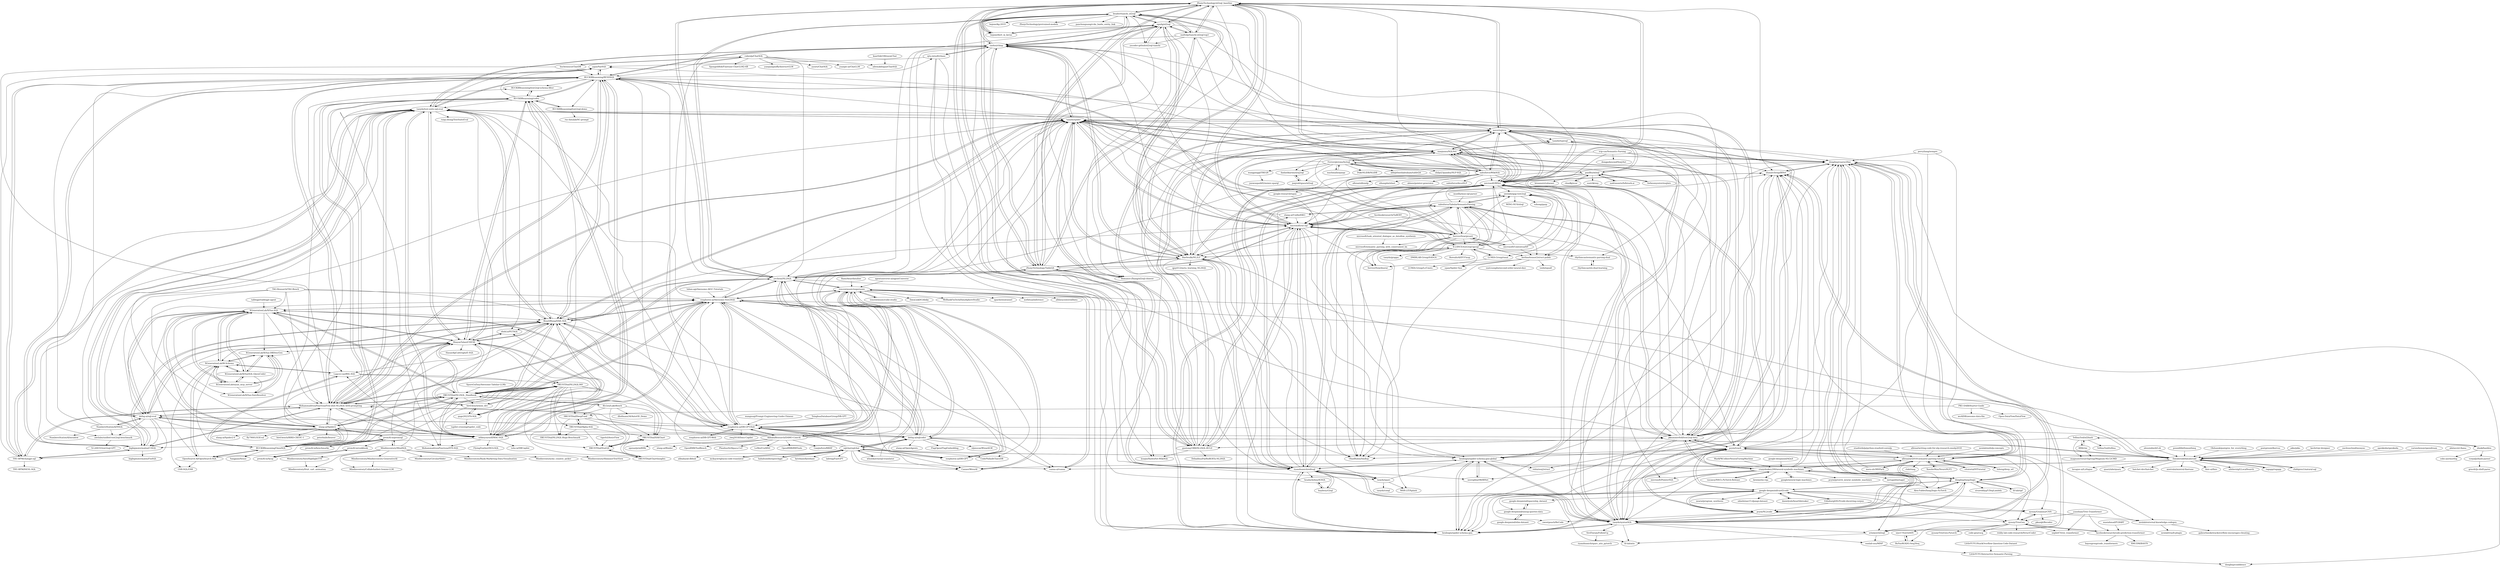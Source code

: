 digraph G {
"ZhuiyiTechnology/nl2sql_baseline" -> "beader/tianchi_nl2sql"
"ZhuiyiTechnology/nl2sql_baseline" -> "eguilg/nl2sql"
"ZhuiyiTechnology/nl2sql_baseline" -> "nudtnlp/tianchi-nl2sql-top1"
"ZhuiyiTechnology/nl2sql_baseline" -> "naver/sqlova"
"ZhuiyiTechnology/nl2sql_baseline" -> "microsoft/IRNet"
"ZhuiyiTechnology/nl2sql_baseline" -> "xiaojunxu/SQLNet"
"ZhuiyiTechnology/nl2sql_baseline" -> "ZhuiyiTechnology/TableQA"
"ZhuiyiTechnology/nl2sql_baseline" -> "taolusi/chisp"
"ZhuiyiTechnology/nl2sql_baseline" -> "bojone/bert_in_keras" ["e"=1]
"ZhuiyiTechnology/nl2sql_baseline" -> "BaeSeulki/NL2LF"
"ZhuiyiTechnology/nl2sql_baseline" -> "microsoft/rat-sql"
"ZhuiyiTechnology/nl2sql_baseline" -> "guotong1988/NL2SQL-RULE"
"ZhuiyiTechnology/nl2sql_baseline" -> "yechens/NL2SQL"
"ZhuiyiTechnology/nl2sql_baseline" -> "zhanzecheng/IRNet"
"ZhuiyiTechnology/nl2sql_baseline" -> "Romance-Zhang/nl2sql-chinese"
"taoyds/spider" -> "microsoft/IRNet"
"taoyds/spider" -> "taoyds/test-suite-sql-eval"
"taoyds/spider" -> "jkkummerfeld/text2sql-data"
"taoyds/spider" -> "microsoft/rat-sql"
"taoyds/spider" -> "BeachWang/DAIL-SQL"
"taoyds/spider" -> "MohammadrezaPourreza/Few-shot-NL2SQL-with-prompting"
"taoyds/spider" -> "ryanzhumich/editsql"
"taoyds/spider" -> "taolusi/chisp"
"taoyds/spider" -> "xiaojunxu/SQLNet"
"taoyds/spider" -> "taoyds/syntaxSQL"
"taoyds/spider" -> "salesforce/WikiSQL"
"taoyds/spider" -> "BaeSeulki/NL2LF"
"taoyds/spider" -> "naver/sqlova"
"taoyds/spider" -> "benbogin/spider-schema-gnn"
"taoyds/spider" -> "RUCKBReasoning/RESDSQL"
"salesforce/WikiSQL" -> "taoyds/spider"
"salesforce/WikiSQL" -> "naver/sqlova"
"salesforce/WikiSQL" -> "xiaojunxu/SQLNet"
"salesforce/WikiSQL" -> "jkkummerfeld/text2sql-data"
"salesforce/WikiSQL" -> "yechens/NL2SQL"
"salesforce/WikiSQL" -> "ZhuiyiTechnology/nl2sql_baseline"
"salesforce/WikiSQL" -> "microsoft/IRNet"
"salesforce/WikiSQL" -> "beader/tianchi_nl2sql"
"salesforce/WikiSQL" -> "microsoft/rat-sql"
"salesforce/WikiSQL" -> "google-research/tapas" ["e"=1]
"salesforce/WikiSQL" -> "abisee/pointer-generator" ["e"=1]
"salesforce/WikiSQL" -> "salesforce/decaNLP" ["e"=1]
"salesforce/WikiSQL" -> "allenai/allennlp" ["e"=1]
"salesforce/WikiSQL" -> "FerreroJeremy/ln2sql"
"salesforce/WikiSQL" -> "zihangdai/xlnet" ["e"=1]
"crazydonkey200/neural-symbolic-machines" -> "donglixp/coarse2fine"
"crazydonkey200/neural-symbolic-machines" -> "donglixp/lang2logic"
"crazydonkey200/neural-symbolic-machines" -> "zhanzecheng/IRNet"
"crazydonkey200/neural-symbolic-machines" -> "vacancy/NSCL-PyTorch-Release" ["e"=1]
"crazydonkey200/neural-symbolic-machines" -> "taoyds/syntaxSQL"
"crazydonkey200/neural-symbolic-machines" -> "microsoft/PointerSQL" ["e"=1]
"crazydonkey200/neural-symbolic-machines" -> "allenai/acl2018-semantic-parsing-tutorial"
"crazydonkey200/neural-symbolic-machines" -> "kexinyi/ns-vqa" ["e"=1]
"crazydonkey200/neural-symbolic-machines" -> "pcyin/tranX"
"crazydonkey200/neural-symbolic-machines" -> "sriniiyer/nl2sql"
"crazydonkey200/neural-symbolic-machines" -> "google/neural-logic-machines" ["e"=1]
"crazydonkey200/neural-symbolic-machines" -> "jkkummerfeld/text2sql-data"
"crazydonkey200/neural-symbolic-machines" -> "pcyin/pytorch_neural_symbolic_machines" ["e"=1]
"crazydonkey200/neural-symbolic-machines" -> "metagol/metagol" ["e"=1]
"crazydonkey200/neural-symbolic-machines" -> "benbogin/spider-schema-gnn"
"allenai/writing-code-for-nlp-research-emnlp2018" -> "allenai/acl2018-semantic-parsing-tutorial" ["e"=1]
"vacancy/NSCL-PyTorch-Release" -> "crazydonkey200/neural-symbolic-machines" ["e"=1]
"danielyule/hearthbreaker" -> "google-deepmind/card2code" ["e"=1]
"percyliang/sempre" -> "allenai/acl2018-semantic-parsing-tutorial" ["e"=1]
"percyliang/sempre" -> "donglixp/lang2logic" ["e"=1]
"percyliang/sempre" -> "donglixp/coarse2fine" ["e"=1]
"naver/sqlova" -> "xiaojunxu/SQLNet"
"naver/sqlova" -> "ZhuiyiTechnology/nl2sql_baseline"
"naver/sqlova" -> "paulfitz/mlsql"
"naver/sqlova" -> "microsoft/IRNet"
"naver/sqlova" -> "guotong1988/NL2SQL-RULE"
"naver/sqlova" -> "taoyds/syntaxSQL"
"naver/sqlova" -> "jkkummerfeld/text2sql-data"
"naver/sqlova" -> "salesforce/WikiSQL"
"naver/sqlova" -> "microsoft/PointerSQL" ["e"=1]
"naver/sqlova" -> "taoyds/spider"
"naver/sqlova" -> "BaeSeulki/NL2LF"
"naver/sqlova" -> "taoyds/typesql"
"naver/sqlova" -> "ryanzhumich/editsql"
"naver/sqlova" -> "donglixp/coarse2fine"
"naver/sqlova" -> "zhanzecheng/IRNet"
"cloudkj/scar" -> "paulfitz/mlsql" ["e"=1]
"xiaojunxu/SQLNet" -> "naver/sqlova"
"xiaojunxu/SQLNet" -> "taoyds/syntaxSQL"
"xiaojunxu/SQLNet" -> "microsoft/IRNet"
"xiaojunxu/SQLNet" -> "taoyds/typesql"
"xiaojunxu/SQLNet" -> "donglixp/coarse2fine"
"xiaojunxu/SQLNet" -> "FerreroJeremy/ln2sql"
"xiaojunxu/SQLNet" -> "jkkummerfeld/text2sql-data"
"xiaojunxu/SQLNet" -> "ZhuiyiTechnology/nl2sql_baseline"
"xiaojunxu/SQLNet" -> "taoyds/spider"
"xiaojunxu/SQLNet" -> "dadashkarimi/seq2sql"
"xiaojunxu/SQLNet" -> "ryanzhumich/editsql"
"xiaojunxu/SQLNet" -> "salesforce/WikiSQL"
"xiaojunxu/SQLNet" -> "microsoft/rat-sql"
"xiaojunxu/SQLNet" -> "benbogin/spider-schema-gnn"
"xiaojunxu/SQLNet" -> "guotong1988/NL2SQL-RULE"
"donglixp/coarse2fine" -> "donglixp/lang2logic"
"donglixp/coarse2fine" -> "taoyds/syntaxSQL"
"donglixp/coarse2fine" -> "Alex-Fabbri/lang2logic-PyTorch"
"donglixp/coarse2fine" -> "taoyds/typesql"
"donglixp/coarse2fine" -> "sriniiyer/nl2sql"
"donglixp/coarse2fine" -> "zhanzecheng/IRNet"
"donglixp/coarse2fine" -> "allenai/acl2018-semantic-parsing-tutorial"
"donglixp/coarse2fine" -> "xiaojunxu/SQLNet"
"donglixp/coarse2fine" -> "pcyin/NL2code"
"donglixp/coarse2fine" -> "benbogin/spider-schema-gnn"
"donglixp/coarse2fine" -> "donglixp/confidence"
"pcyin/tranX" -> "pcyin/NL2code"
"pcyin/tranX" -> "microsoft/IRNet"
"pcyin/tranX" -> "taoyds/syntaxSQL"
"pcyin/tranX" -> "neulab/external-knowledge-codegen"
"pcyin/tranX" -> "zhanzecheng/IRNet"
"pcyin/tranX" -> "benbogin/spider-schema-gnn"
"pcyin/tranX" -> "zysszy/TreeGen"
"pcyin/tranX" -> "jkkummerfeld/text2sql-data"
"pcyin/tranX" -> "allenai/acl2018-semantic-parsing-tutorial"
"pcyin/tranX" -> "donglixp/coarse2fine"
"pcyin/tranX" -> "benbogin/spider-schema-gnn-global"
"pcyin/tranX" -> "zysszy/GrammarCNN"
"pcyin/tranX" -> "google-deepmind/card2code"
"pcyin/tranX" -> "OhadRubin/SmBop" ["e"=1]
"pcyin/tranX" -> "BaeSeulki/NL2LF"
"taoyds/syntaxSQL" -> "benbogin/spider-schema-gnn-global"
"taoyds/syntaxSQL" -> "benbogin/spider-schema-gnn"
"taoyds/syntaxSQL" -> "ryanzhumich/editsql"
"taoyds/syntaxSQL" -> "microsoft/IRNet"
"taoyds/syntaxSQL" -> "zhanzecheng/IRNet"
"taoyds/syntaxSQL" -> "donglixp/coarse2fine"
"taoyds/syntaxSQL" -> "xiaojunxu/SQLNet"
"taoyds/syntaxSQL" -> "sriniiyer/nl2sql"
"taoyds/syntaxSQL" -> "sunlab-osu/MISP"
"taoyds/syntaxSQL" -> "lil-lab/atis"
"taoyds/syntaxSQL" -> "SivilTaram/FollowUp"
"msra-nlc/MSParS" -> "donglixp/coarse2fine"
"msra-nlc/MSParS" -> "allenai/acl2018-semantic-parsing-tutorial"
"ryanzhumich/editsql" -> "microsoft/IRNet"
"ryanzhumich/editsql" -> "benbogin/spider-schema-gnn-global"
"ryanzhumich/editsql" -> "taoyds/sparc"
"ryanzhumich/editsql" -> "taoyds/syntaxSQL"
"ryanzhumich/editsql" -> "benbogin/spider-schema-gnn"
"ryanzhumich/editsql" -> "microsoft/rat-sql"
"ryanzhumich/editsql" -> "huybery/r2sql"
"ryanzhumich/editsql" -> "lil-lab/atis"
"ryanzhumich/editsql" -> "headacheboy/IGSQL"
"ryanzhumich/editsql" -> "taoyds/spider"
"ryanzhumich/editsql" -> "neerajbhat98/IRNet"
"ryanzhumich/editsql" -> "salesforce/TabularSemanticParsing"
"ryanzhumich/editsql" -> "donglixp/coarse2fine"
"ryanzhumich/editsql" -> "zhanzecheng/IRNet"
"ryanzhumich/editsql" -> "BaeSeulki/NL2LF"
"paulfitz/mlsql" -> "naver/sqlova"
"paulfitz/mlsql" -> "microsoft/IRNet"
"paulfitz/mlsql" -> "FerreroJeremy/ln2sql"
"paulfitz/mlsql" -> "sustrik/uxy" ["e"=1]
"paulfitz/mlsql" -> "xadrianzetx/fullstack.ai" ["e"=1]
"paulfitz/mlsql" -> "microsoft/rat-sql"
"paulfitz/mlsql" -> "cloudkj/scar" ["e"=1]
"paulfitz/mlsql" -> "forbesmyester/esqlate" ["e"=1]
"paulfitz/mlsql" -> "brunnurs/valuenet"
"jkkummerfeld/text2sql-data" -> "taoyds/spider"
"jkkummerfeld/text2sql-data" -> "xiaojunxu/SQLNet"
"jkkummerfeld/text2sql-data" -> "taoyds/syntaxSQL"
"jkkummerfeld/text2sql-data" -> "naver/sqlova"
"jkkummerfeld/text2sql-data" -> "donglixp/coarse2fine"
"jkkummerfeld/text2sql-data" -> "taoyds/test-suite-sql-eval"
"jkkummerfeld/text2sql-data" -> "benbogin/spider-schema-gnn"
"jkkummerfeld/text2sql-data" -> "pcyin/tranX"
"jkkummerfeld/text2sql-data" -> "microsoft/IRNet"
"jkkummerfeld/text2sql-data" -> "awslabs/gap-text2sql"
"jkkummerfeld/text2sql-data" -> "salesforce/TabularSemanticParsing"
"jkkummerfeld/text2sql-data" -> "microsoft/rat-sql"
"jkkummerfeld/text2sql-data" -> "crazydonkey200/neural-symbolic-machines"
"jkkummerfeld/text2sql-data" -> "guotong1988/NL2SQL-RULE"
"jkkummerfeld/text2sql-data" -> "zhanzecheng/IRNet"
"xadrianzetx/fullstack.ai" -> "paulfitz/mlsql" ["e"=1]
"bojone/bert_in_keras" -> "beader/tianchi_nl2sql" ["e"=1]
"bojone/bert_in_keras" -> "ZhuiyiTechnology/nl2sql_baseline" ["e"=1]
"bojone/bert_in_keras" -> "eguilg/nl2sql" ["e"=1]
"taoyds/typesql" -> "donglixp/coarse2fine"
"taoyds/typesql" -> "xiaojunxu/SQLNet"
"taoyds/typesql" -> "taoyds/syntaxSQL"
"LittleYUYU/StackOverflow-Question-Code-Dataset" -> "LittleYUYU/Interactive-Semantic-Parsing" ["e"=1]
"allenai/acl2018-semantic-parsing-tutorial" -> "donglixp/coarse2fine"
"allenai/acl2018-semantic-parsing-tutorial" -> "vitutorial/VITutorial" ["e"=1]
"allenai/acl2018-semantic-parsing-tutorial" -> "zhanzecheng/IRNet"
"allenai/acl2018-semantic-parsing-tutorial" -> "taoyds/syntaxSQL"
"allenai/acl2018-semantic-parsing-tutorial" -> "benbogin/spider-schema-gnn"
"allenai/acl2018-semantic-parsing-tutorial" -> "pcyin/tranX"
"allenai/acl2018-semantic-parsing-tutorial" -> "msra-nlc/MSParS"
"allenai/acl2018-semantic-parsing-tutorial" -> "crazydonkey200/neural-symbolic-machines"
"allenai/acl2018-semantic-parsing-tutorial" -> "luheng/deep_srl" ["e"=1]
"allenai/acl2018-semantic-parsing-tutorial" -> "clab/rnng" ["e"=1]
"allenai/acl2018-semantic-parsing-tutorial" -> "XuezheMax/NeuroNLP2" ["e"=1]
"allenai/acl2018-semantic-parsing-tutorial" -> "donglixp/lang2logic"
"allenai/acl2018-semantic-parsing-tutorial" -> "jkkummerfeld/text2sql-data"
"LittleYUYU/Interactive-Semantic-Parsing" -> "donglixp/confidence"
"icip-cas/Semantic-Parsing" -> "berlino/tensor2struct-public"
"icip-cas/Semantic-Parsing" -> "OhadRubin/SmBop" ["e"=1]
"icip-cas/Semantic-Parsing" -> "donglixp/coarse2fine"
"icip-cas/Semantic-Parsing" -> "dongpobeyond/Seq2Act"
"icip-cas/Semantic-Parsing" -> "rhythmcao/semantic-parsing-dual"
"benbogin/spider-schema-gnn" -> "benbogin/spider-schema-gnn-global"
"benbogin/spider-schema-gnn" -> "zhanzecheng/IRNet"
"benbogin/spider-schema-gnn" -> "taoyds/syntaxSQL"
"benbogin/spider-schema-gnn" -> "ryanzhumich/editsql"
"benbogin/spider-schema-gnn" -> "microsoft/IRNet"
"zhanzecheng/IRNet" -> "benbogin/spider-schema-gnn"
"zhanzecheng/IRNet" -> "taoyds/syntaxSQL"
"zhanzecheng/IRNet" -> "benbogin/spider-schema-gnn-global"
"zhanzecheng/IRNet" -> "microsoft/IRNet"
"zhanzecheng/IRNet" -> "donglixp/coarse2fine"
"zhanzecheng/IRNet" -> "rshin/seq2struct"
"zhanzecheng/IRNet" -> "neerajbhat98/IRNet"
"taoyds/sparc" -> "taoyds/cosql"
"taoyds/sparc" -> "ryanzhumich/editsql"
"taoyds/sparc" -> "MSR-LIT/Splash"
"taoyds/sparc" -> "benbogin/spider-schema-gnn-global"
"MarkPKCollier/NeuralTuringMachine" -> "crazydonkey200/neural-symbolic-machines" ["e"=1]
"google-deepmind/AQuA" -> "crazydonkey200/neural-symbolic-machines" ["e"=1]
"eguilg/nl2sql" -> "beader/tianchi_nl2sql"
"eguilg/nl2sql" -> "nudtnlp/tianchi-nl2sql-top1"
"eguilg/nl2sql" -> "ZhuiyiTechnology/nl2sql_baseline"
"eguilg/nl2sql" -> "yscoder-github/nl2sql-tianchi"
"eguilg/nl2sql" -> "ZhuiyiTechnology/TableQA"
"eguilg/nl2sql" -> "Romance-Zhang/nl2sql-chinese"
"eguilg/nl2sql" -> "BaeSeulki/NL2LF"
"eguilg/nl2sql" -> "microsoft/IRNet"
"eguilg/nl2sql" -> "bojone/bert_in_keras" ["e"=1]
"eguilg/nl2sql" -> "taolusi/chisp"
"eguilg/nl2sql" -> "microsoft/rat-sql"
"zysszy/GrammarCNN" -> "zysszy/TreeGen"
"zysszy/GrammarCNN" -> "neulab/external-knowledge-codegen"
"zysszy/GrammarCNN" -> "pkuzqh/Recoder" ["e"=1]
"google/neural-logic-machines" -> "crazydonkey200/neural-symbolic-machines" ["e"=1]
"Alex-Fabbri/lang2logic-PyTorch" -> "donglixp/lang2logic"
"wangpinggl/TREQS" -> "junwoopark92/mimic-sparql"
"dadashkarimi/seq2sql" -> "jonjrodriguez/nl2sql"
"SivilTaram/FollowUp" -> "ryanzhumich/sparc_atis_pytorch"
"google-deepmind/slim-dataset" -> "google-deepmind/unsup-queries-data"
"rhythmcao/semantic-parsing-dual" -> "rhythmcao/slu-dual-learning"
"neerajbhat98/IRNet" -> "benbogin/spider-schema-gnn-global"
"yechens/NL2SQL" -> "beader/tianchi_nl2sql"
"yechens/NL2SQL" -> "eosphoros-ai/Awesome-Text2SQL"
"yechens/NL2SQL" -> "eosphoros-ai/DB-GPT-Hub"
"yechens/NL2SQL" -> "ZhuiyiTechnology/TableQA"
"yechens/NL2SQL" -> "ZhuiyiTechnology/nl2sql_baseline"
"yechens/NL2SQL" -> "microsoft/rat-sql"
"yechens/NL2SQL" -> "eguilg/nl2sql"
"yechens/NL2SQL" -> "taolusi/chisp"
"yechens/NL2SQL" -> "BeachWang/DAIL-SQL"
"yechens/NL2SQL" -> "taoyds/spider"
"yechens/NL2SQL" -> "jkkummerfeld/text2sql-data"
"yechens/NL2SQL" -> "defog-ai/sqlcoder"
"yechens/NL2SQL" -> "HKUSTDial/NL2SQL_Handbook"
"yechens/NL2SQL" -> "RUCKBReasoning/RESDSQL"
"yechens/NL2SQL" -> "tencentmusic/supersonic"
"microsoft/rat-sql" -> "microsoft/IRNet"
"microsoft/rat-sql" -> "taoyds/spider"
"microsoft/rat-sql" -> "ryanzhumich/editsql"
"microsoft/rat-sql" -> "salesforce/TabularSemanticParsing"
"microsoft/rat-sql" -> "X-LANCE/text2sql-lgesql"
"microsoft/rat-sql" -> "OhadRubin/SmBop" ["e"=1]
"microsoft/rat-sql" -> "ServiceNow/duorat"
"microsoft/rat-sql" -> "guotong1988/NL2SQL-RULE"
"microsoft/rat-sql" -> "BaeSeulki/NL2LF"
"microsoft/rat-sql" -> "awslabs/gap-text2sql"
"microsoft/rat-sql" -> "ServiceNow/picard"
"microsoft/rat-sql" -> "benbogin/spider-schema-gnn"
"microsoft/rat-sql" -> "benbogin/spider-schema-gnn-global"
"microsoft/rat-sql" -> "ZhuiyiTechnology/nl2sql_baseline"
"microsoft/rat-sql" -> "xiaojunxu/SQLNet"
"nudtnlp/tianchi-nl2sql-top1" -> "beader/tianchi_nl2sql"
"nudtnlp/tianchi-nl2sql-top1" -> "eguilg/nl2sql"
"nudtnlp/tianchi-nl2sql-top1" -> "ZhuiyiTechnology/nl2sql_baseline"
"nudtnlp/tianchi-nl2sql-top1" -> "microsoft/IRNet"
"nudtnlp/tianchi-nl2sql-top1" -> "ZhuiyiTechnology/TableQA"
"nudtnlp/tianchi-nl2sql-top1" -> "yscoder-github/nl2sql-tianchi"
"nudtnlp/tianchi-nl2sql-top1" -> "naver/sqlova"
"nudtnlp/tianchi-nl2sql-top1" -> "taolusi/chisp"
"BaeSeulki/NL2LF" -> "microsoft/IRNet"
"BaeSeulki/NL2LF" -> "X-LANCE/text2sql-lgesql"
"BaeSeulki/NL2LF" -> "taolusi/chisp"
"BaeSeulki/NL2LF" -> "beader/tianchi_nl2sql"
"BaeSeulki/NL2LF" -> "eguilg/nl2sql"
"BaeSeulki/NL2LF" -> "microsoft/rat-sql"
"BaeSeulki/NL2LF" -> "ZhuiyiTechnology/TableQA"
"BaeSeulki/NL2LF" -> "ryanzhumich/editsql"
"BaeSeulki/NL2LF" -> "benbogin/spider-schema-gnn-global"
"BaeSeulki/NL2LF" -> "ZhuiyiTechnology/nl2sql_baseline"
"BaeSeulki/NL2LF" -> "benbogin/spider-schema-gnn"
"BaeSeulki/NL2LF" -> "taoyds/spider"
"BaeSeulki/NL2LF" -> "OhadRubin/SmBop" ["e"=1]
"BaeSeulki/NL2LF" -> "qjay612/meta_learning_NL2SQL" ["e"=1]
"BaeSeulki/NL2LF" -> "naver/sqlova"
"IBM/clai" -> "TellinaTool/nl2bash"
"IBM/clai" -> "magnumresearchgroup/Magnum-NLC2CMD"
"forbesmyester/esqlate" -> "paulfitz/mlsql" ["e"=1]
"ZhuiyiTechnology/TableQA" -> "eguilg/nl2sql"
"ZhuiyiTechnology/TableQA" -> "beader/tianchi_nl2sql"
"ZhuiyiTechnology/TableQA" -> "BaeSeulki/NL2LF"
"ZhuiyiTechnology/TableQA" -> "ZhuiyiTechnology/nl2sql_baseline"
"ZhuiyiTechnology/TableQA" -> "yechens/NL2SQL"
"ZhuiyiTechnology/TableQA" -> "taolusi/chisp"
"ZhuiyiTechnology/TableQA" -> "lyuqin/HydraNet-WikiSQL"
"ZhuiyiTechnology/TableQA" -> "guotong1988/NL2SQL-RULE"
"ZhuiyiTechnology/TableQA" -> "Romance-Zhang/nl2sql-chinese"
"ZhuiyiTechnology/TableQA" -> "microsoft/rat-sql"
"ZhuiyiTechnology/TableQA" -> "nudtnlp/tianchi-nl2sql-top1"
"microsoft/IRNet" -> "ryanzhumich/editsql"
"microsoft/IRNet" -> "microsoft/rat-sql"
"microsoft/IRNet" -> "taoyds/syntaxSQL"
"microsoft/IRNet" -> "benbogin/spider-schema-gnn"
"microsoft/IRNet" -> "taoyds/spider"
"microsoft/IRNet" -> "benbogin/spider-schema-gnn-global"
"microsoft/IRNet" -> "zhanzecheng/IRNet"
"microsoft/IRNet" -> "pcyin/tranX"
"microsoft/IRNet" -> "BaeSeulki/NL2LF"
"microsoft/IRNet" -> "xiaojunxu/SQLNet"
"microsoft/IRNet" -> "naver/sqlova"
"microsoft/IRNet" -> "ServiceNow/duorat"
"microsoft/IRNet" -> "ZhuiyiTechnology/nl2sql_baseline"
"microsoft/IRNet" -> "guotong1988/NL2SQL-RULE"
"microsoft/IRNet" -> "awslabs/gap-text2sql"
"google-research/tapas" -> "microsoft/rat-sql" ["e"=1]
"facebookresearch/TaBERT" -> "microsoft/rat-sql" ["e"=1]
"facebookresearch/TaBERT" -> "pcyin/tranX" ["e"=1]
"microsoft/ContextualSP" -> "microsoft/IRNet" ["e"=1]
"microsoft/ContextualSP" -> "awslabs/gap-text2sql" ["e"=1]
"microsoft/ContextualSP" -> "microsoft/rat-sql" ["e"=1]
"microsoft/ContextualSP" -> "ServiceNow/picard" ["e"=1]
"microsoft/ContextualSP" -> "salesforce/TabularSemanticParsing" ["e"=1]
"microsoft/ContextualSP" -> "berlino/tensor2struct-public" ["e"=1]
"idank/bashlex" -> "vorpaljs/bash-parser"
"idank/bashlex" -> "TellinaTool/nl2bash"
"idank/bashlex" -> "colis-anr/morbig"
"microsoft/task_oriented_dialogue_as_dataflow_synthesis" -> "microsoft/semantic_parsing_with_constrained_lm" ["e"=1]
"benbogin/spider-schema-gnn-global" -> "benbogin/spider-schema-gnn"
"benbogin/spider-schema-gnn-global" -> "taoyds/syntaxSQL"
"benbogin/spider-schema-gnn-global" -> "ryanzhumich/editsql"
"benbogin/spider-schema-gnn-global" -> "neerajbhat98/IRNet"
"benbogin/spider-schema-gnn-global" -> "rshin/seq2struct"
"benbogin/spider-schema-gnn-global" -> "microsoft/IRNet"
"sunlab-osu/MISP" -> "LittleYUYU/Interactive-Semantic-Parsing"
"neulab/external-knowledge-codegen" -> "neulab/tranX-plugin"
"neulab/external-knowledge-codegen" -> "gabeorlanski/stackoverflow-encourages-cheating"
"beader/tianchi_nl2sql" -> "eguilg/nl2sql"
"beader/tianchi_nl2sql" -> "nudtnlp/tianchi-nl2sql-top1"
"beader/tianchi_nl2sql" -> "ZhuiyiTechnology/nl2sql_baseline"
"beader/tianchi_nl2sql" -> "ZhuiyiTechnology/TableQA"
"beader/tianchi_nl2sql" -> "yechens/NL2SQL"
"beader/tianchi_nl2sql" -> "BaeSeulki/NL2LF"
"beader/tianchi_nl2sql" -> "yscoder-github/nl2sql-tianchi"
"beader/tianchi_nl2sql" -> "bojone/bert_in_keras" ["e"=1]
"beader/tianchi_nl2sql" -> "taolusi/chisp"
"beader/tianchi_nl2sql" -> "Romance-Zhang/nl2sql-chinese"
"beader/tianchi_nl2sql" -> "guotong1988/NL2SQL-RULE"
"beader/tianchi_nl2sql" -> "microsoft/IRNet"
"beader/tianchi_nl2sql" -> "bojone/kg-2019" ["e"=1]
"beader/tianchi_nl2sql" -> "ZhuiyiTechnology/pretrained-models" ["e"=1]
"beader/tianchi_nl2sql" -> "panchunguang/ccks_baidu_entity_link" ["e"=1]
"yaushian/Tree-Transformer" -> "nxphi47/tree_transformer" ["e"=1]
"yaushian/Tree-Transformer" -> "zysszy/TreeGen" ["e"=1]
"yaushian/Tree-Transformer" -> "facebookresearch/code-prediction-transformer" ["e"=1]
"zysszy/TreeGen" -> "facebookresearch/code-prediction-transformer"
"zysszy/TreeGen" -> "zysszy/GrammarCNN"
"zysszy/TreeGen" -> "zysszy/TreeGen-Pytorch"
"zysszy/TreeGen" -> "nxphi47/tree_transformer"
"zysszy/TreeGen" -> "code-gen/cscg" ["e"=1]
"zysszy/TreeGen" -> "xiye17/torchASN"
"zysszy/TreeGen" -> "RuYunW/ADG-Seq2Seq"
"zysszy/TreeGen" -> "reddy-lab-code-research/StructCoder"
"facebookresearch/code-prediction-transformer" -> "zysszy/TreeGen"
"facebookresearch/code-prediction-transformer" -> "bayesgroup/code_transformers" ["e"=1]
"facebookresearch/code-prediction-transformer" -> "XMUDM/BASTS" ["e"=1]
"guotong1988/NL2SQL-RULE" -> "naver/sqlova"
"guotong1988/NL2SQL-RULE" -> "microsoft/rat-sql"
"guotong1988/NL2SQL-RULE" -> "microsoft/IRNet"
"guotong1988/NL2SQL-RULE" -> "ZhuiyiTechnology/TableQA"
"guotong1988/NL2SQL-RULE" -> "ZhuiyiTechnology/nl2sql_baseline"
"guotong1988/NL2SQL-RULE" -> "xiaojunxu/SQLNet"
"guotong1988/NL2SQL-RULE" -> "taoyds/typesql"
"guotong1988/NL2SQL-RULE" -> "DebadityaPal/RoBERTa-NL2SQL"
"guotong1988/NL2SQL-RULE" -> "jkkummerfeld/text2sql-data"
"guotong1988/NL2SQL-RULE" -> "lyuqin/HydraNet-WikiSQL"
"guotong1988/NL2SQL-RULE" -> "beader/tianchi_nl2sql"
"neulab/nn4nlp-concepts" -> "allenai/acl2018-semantic-parsing-tutorial" ["e"=1]
"taolusi/chisp" -> "xjtu-intsoft/chase"
"taolusi/chisp" -> "BaeSeulki/NL2LF"
"taolusi/chisp" -> "taoyds/syntaxSQL"
"taolusi/chisp" -> "taoyds/spider"
"taolusi/chisp" -> "ZhuiyiTechnology/nl2sql_baseline"
"taolusi/chisp" -> "ZhuiyiTechnology/TableQA"
"taolusi/chisp" -> "RUCKBReasoning/RESDSQL"
"taolusi/chisp" -> "ryanzhumich/editsql"
"taolusi/chisp" -> "benbogin/spider-schema-gnn-global"
"taolusi/chisp" -> "taoyds/test-suite-sql-eval"
"taolusi/chisp" -> "beader/tianchi_nl2sql"
"taolusi/chisp" -> "microsoft/rat-sql"
"taolusi/chisp" -> "benbogin/spider-schema-gnn"
"taolusi/chisp" -> "microsoft/IRNet"
"taolusi/chisp" -> "eguilg/nl2sql"
"xiye17/torchASN" -> "RuYunW/ADG-Seq2Seq"
"yscoder-github/nl2sql-tianchi" -> "eguilg/nl2sql"
"yscoder-github/nl2sql-tianchi" -> "Romance-Zhang/nl2sql-chinese"
"RuYunW/ADG-Seq2Seq" -> "xiye17/torchASN"
"tencentmusic/cube-studio" -> "tencentmusic/supersonic" ["e"=1]
"X-LANCE/text2sql-lgesql" -> "OhadRubin/SmBop" ["e"=1]
"X-LANCE/text2sql-lgesql" -> "LUMIA-Group/rasat"
"X-LANCE/text2sql-lgesql" -> "microsoft/rat-sql"
"X-LANCE/text2sql-lgesql" -> "taoyds/grappa" ["e"=1]
"X-LANCE/text2sql-lgesql" -> "BaeSeulki/NL2LF"
"X-LANCE/text2sql-lgesql" -> "salesforce/TabularSemanticParsing"
"X-LANCE/text2sql-lgesql" -> "DMIRLAB-Group/SADGA"
"X-LANCE/text2sql-lgesql" -> "awslabs/gap-text2sql"
"X-LANCE/text2sql-lgesql" -> "BorealisAI/DT-Fixup"
"X-LANCE/text2sql-lgesql" -> "microsoft/IRNet"
"X-LANCE/text2sql-lgesql" -> "ygan/Spider-Syn"
"X-LANCE/text2sql-lgesql" -> "rhythmcao/semantic-parsing-dual"
"salesforce/TabularSemanticParsing" -> "microsoft/rat-sql"
"salesforce/TabularSemanticParsing" -> "awslabs/gap-text2sql"
"salesforce/TabularSemanticParsing" -> "OhadRubin/SmBop" ["e"=1]
"salesforce/TabularSemanticParsing" -> "X-LANCE/text2sql-lgesql"
"salesforce/TabularSemanticParsing" -> "ryanzhumich/editsql"
"salesforce/TabularSemanticParsing" -> "taoyds/syntaxSQL"
"salesforce/TabularSemanticParsing" -> "xlang-ai/UnifiedSKG" ["e"=1]
"salesforce/TabularSemanticParsing" -> "BaeSeulki/NL2LF"
"salesforce/TabularSemanticParsing" -> "berlino/tensor2struct-public"
"salesforce/TabularSemanticParsing" -> "microsoft/IRNet"
"salesforce/TabularSemanticParsing" -> "ServiceNow/picard"
"salesforce/TabularSemanticParsing" -> "jkkummerfeld/text2sql-data"
"salesforce/TabularSemanticParsing" -> "taoyds/sparc"
"berlino/tensor2struct-public" -> "OhadRubin/SmBop" ["e"=1]
"berlino/tensor2struct-public" -> "ServiceNow/duorat"
"berlino/tensor2struct-public" -> "tzshi/squall" ["e"=1]
"berlino/tensor2struct-public" -> "ygan/Spider-Syn"
"berlino/tensor2struct-public" -> "sustcsonglin/second-order-neural-dmv" ["e"=1]
"taoyds/test-suite-sql-eval" -> "BeachWang/DAIL-SQL"
"taoyds/test-suite-sql-eval" -> "MohammadrezaPourreza/Few-shot-NL2SQL-with-prompting"
"taoyds/test-suite-sql-eval" -> "taoyds/spider"
"taoyds/test-suite-sql-eval" -> "ruiqi-zhong/TestSuiteEval"
"taoyds/test-suite-sql-eval" -> "RUCKBReasoning/RESDSQL"
"taoyds/test-suite-sql-eval" -> "wbbeyourself/MAC-SQL"
"taoyds/test-suite-sql-eval" -> "defog-ai/sql-eval"
"taoyds/test-suite-sql-eval" -> "bigbigwatermalon/C3SQL"
"taoyds/test-suite-sql-eval" -> "THU-BPM/chatgpt-sql"
"taoyds/test-suite-sql-eval" -> "ShayanTalaei/CHESS"
"taoyds/test-suite-sql-eval" -> "ygan/NatSQL"
"taoyds/test-suite-sql-eval" -> "jkkummerfeld/text2sql-data"
"taoyds/test-suite-sql-eval" -> "zhshLii/PETSQL"
"taoyds/test-suite-sql-eval" -> "taolusi/chisp"
"taoyds/test-suite-sql-eval" -> "awslabs/unified-text2sql-benchmark"
"xjtu-intsoft/chase" -> "taolusi/chisp"
"xjtu-intsoft/chase" -> "headacheboy/IGSQL"
"xjtu-intsoft/chase" -> "ygan/NatSQL"
"xjtu-intsoft/chase" -> "taoyds/sparc"
"xjtu-intsoft/chase" -> "lyuqin/HydraNet-WikiSQL"
"awslabs/gap-text2sql" -> "vzhong/gazp"
"awslabs/gap-text2sql" -> "salesforce/TabularSemanticParsing"
"awslabs/gap-text2sql" -> "berlino/tensor2struct-public"
"awslabs/gap-text2sql" -> "WING-NUS/slsql" ["e"=1]
"headacheboy/IGSQL" -> "huybery/r2sql"
"huybery/r2sql" -> "headacheboy/IGSQL"
"huybery/r2sql" -> "ryanzhumich/editsql"
"wasiahmad/PLBART" -> "facebookresearch/code-prediction-transformer" ["e"=1]
"rhythmcao/slu-dual-learning" -> "rhythmcao/semantic-parsing-dual"
"xlang-ai/UnifiedSKG" -> "salesforce/TabularSemanticParsing" ["e"=1]
"xlang-ai/UnifiedSKG" -> "microsoft/rat-sql" ["e"=1]
"xlang-ai/UnifiedSKG" -> "taoyds/spider" ["e"=1]
"ServiceNow/picard" -> "OhadRubin/SmBop" ["e"=1]
"ServiceNow/picard" -> "RUCKBReasoning/RESDSQL"
"ServiceNow/picard" -> "microsoft/rat-sql"
"ServiceNow/picard" -> "awslabs/gap-text2sql"
"ServiceNow/picard" -> "X-LANCE/text2sql-lgesql"
"ServiceNow/picard" -> "MSR-LIT/Splash"
"ServiceNow/picard" -> "ygan/NatSQL"
"ServiceNow/picard" -> "berlino/tensor2struct-public"
"ServiceNow/picard" -> "microsoft/IRNet"
"ServiceNow/picard" -> "salesforce/TabularSemanticParsing"
"ServiceNow/picard" -> "taoyds/spider"
"ServiceNow/picard" -> "ServiceNow/duorat"
"ServiceNow/picard" -> "microsoft/semantic_parsing_with_constrained_lm"
"ServiceNow/picard" -> "taoyds/test-suite-sql-eval"
"ServiceNow/picard" -> "microsoft/ContextualSP" ["e"=1]
"ygan/NatSQL" -> "RUCKBReasoning/RESDSQL"
"AlibabaResearch/DAMO-ConvAI" -> "MohammadrezaPourreza/Few-shot-NL2SQL-with-prompting"
"AlibabaResearch/DAMO-ConvAI" -> "eosphoros-ai/DB-GPT-Hub"
"AlibabaResearch/DAMO-ConvAI" -> "BeachWang/DAIL-SQL"
"AlibabaResearch/DAMO-ConvAI" -> "yechens/NL2SQL"
"AlibabaResearch/DAMO-ConvAI" -> "openai/prm800k" ["e"=1]
"AlibabaResearch/DAMO-ConvAI" -> "eosphoros-ai/Awesome-Text2SQL"
"AlibabaResearch/DAMO-ConvAI" -> "taoyds/spider"
"AlibabaResearch/DAMO-ConvAI" -> "xlang-ai/Binder" ["e"=1]
"AlibabaResearch/DAMO-ConvAI" -> "RUCKBReasoning/RESDSQL"
"AlibabaResearch/DAMO-ConvAI" -> "OpenBMB/ToolBench" ["e"=1]
"AlibabaResearch/DAMO-ConvAI" -> "PhoebusSi/Alpaca-CoT" ["e"=1]
"AlibabaResearch/DAMO-ConvAI" -> "LeMei/UniMSE" ["e"=1]
"AlibabaResearch/DAMO-ConvAI" -> "OpenBMB/BMTools" ["e"=1]
"AlibabaResearch/DAMO-ConvAI" -> "GanjinZero/RRHF" ["e"=1]
"AlibabaResearch/DAMO-ConvAI" -> "xlang-ai/UnifiedSKG" ["e"=1]
"piku/piku" -> "Dataherald/dataherald" ["e"=1]
"FerreroJeremy/ln2sql" -> "xiaojunxu/SQLNet"
"FerreroJeremy/ln2sql" -> "machinalis/quepy" ["e"=1]
"FerreroJeremy/ln2sql" -> "DukeNLIDB/NLIDB" ["e"=1]
"FerreroJeremy/ln2sql" -> "jonjrodriguez/nl2sql"
"FerreroJeremy/ln2sql" -> "dadashkarimi/seq2sql"
"FerreroJeremy/ln2sql" -> "jkkummerfeld/text2sql-data"
"FerreroJeremy/ln2sql" -> "taoyds/spider"
"FerreroJeremy/ln2sql" -> "naver/sqlova"
"FerreroJeremy/ln2sql" -> "paulfitz/mlsql"
"FerreroJeremy/ln2sql" -> "abhijithneilabraham/tableQA" ["e"=1]
"FerreroJeremy/ln2sql" -> "shilpi23pandey/NLP-SQL"
"FerreroJeremy/ln2sql" -> "salesforce/WikiSQL"
"FerreroJeremy/ln2sql" -> "wangpinggl/TREQS"
"TellinaTool/nl2bash" -> "idank/bashlex"
"TellinaTool/nl2bash" -> "TellinaTool/tellina"
"TellinaTool/nl2bash" -> "IBM/clai"
"TellinaTool/nl2bash" -> "pcyin/tranX"
"TellinaTool/nl2bash" -> "magnumresearchgroup/Magnum-NLC2CMD"
"LUMIA-Group/rasat" -> "LUMIA-Group/LoT-insts"
"LUMIA-Group/rasat" -> "X-LANCE/text2sql-lgesql"
"vorpaljs/bash-parser" -> "grncdr/js-shell-parse"
"mckaywrigley/ai-code-translator" -> "sqlchat/sqlchat" ["e"=1]
"RamiAwar/dataline" -> "tencentmusic/supersonic" ["e"=1]
"eosphoros-ai/DB-GPT" -> "eosphoros-ai/DB-GPT-Hub" ["e"=1]
"eosphoros-ai/DB-GPT" -> "tencentmusic/supersonic" ["e"=1]
"eosphoros-ai/Awesome-Text2SQL" -> "eosphoros-ai/DB-GPT-Hub"
"eosphoros-ai/Awesome-Text2SQL" -> "yechens/NL2SQL"
"eosphoros-ai/Awesome-Text2SQL" -> "defog-ai/sqlcoder"
"eosphoros-ai/Awesome-Text2SQL" -> "BeachWang/DAIL-SQL"
"eosphoros-ai/Awesome-Text2SQL" -> "tencentmusic/supersonic"
"eosphoros-ai/Awesome-Text2SQL" -> "eosphoros-ai/DB-GPT" ["e"=1]
"eosphoros-ai/Awesome-Text2SQL" -> "HKUSTDial/NL2SQL_Handbook"
"eosphoros-ai/Awesome-Text2SQL" -> "wbbeyourself/MAC-SQL"
"eosphoros-ai/Awesome-Text2SQL" -> "taoyds/spider"
"eosphoros-ai/Awesome-Text2SQL" -> "vanna-ai/vanna" ["e"=1]
"eosphoros-ai/Awesome-Text2SQL" -> "MohammadrezaPourreza/Few-shot-NL2SQL-with-prompting"
"eosphoros-ai/Awesome-Text2SQL" -> "taoyds/test-suite-sql-eval"
"eosphoros-ai/Awesome-Text2SQL" -> "XGenerationLab/XiYan-SQL"
"eosphoros-ai/Awesome-Text2SQL" -> "Canner/WrenAI" ["e"=1]
"eosphoros-ai/Awesome-Text2SQL" -> "AlibabaResearch/DAMO-ConvAI"
"whoiskatrin/sql-translator" -> "sqlchat/sqlchat" ["e"=1]
"whoiskatrin/sql-translator" -> "defog-ai/sqlcoder" ["e"=1]
"sqlchat/sqlchat" -> "eosphoros-ai/DB-GPT" ["e"=1]
"sqlchat/sqlchat" -> "tencentmusic/supersonic"
"sqlchat/sqlchat" -> "CodePhiliaX/Chat2DB" ["e"=1]
"sqlchat/sqlchat" -> "eosphoros-ai/Awesome-Text2SQL"
"sqlchat/sqlchat" -> "vanna-ai/vanna" ["e"=1]
"sqlchat/sqlchat" -> "hahahumble/speechgpt" ["e"=1]
"sqlchat/sqlchat" -> "eosphoros-ai/DB-GPT-Hub"
"sqlchat/sqlchat" -> "Canner/WrenAI" ["e"=1]
"sqlchat/sqlchat" -> "bytebase/bytebase" ["e"=1]
"sqlchat/sqlchat" -> "whoiskatrin/sql-translator" ["e"=1]
"sqlchat/sqlchat" -> "mckaywrigley/ai-code-translator" ["e"=1]
"sqlchat/sqlchat" -> "defog-ai/sqlcoder"
"sqlchat/sqlchat" -> "Dataherald/dataherald"
"sqlchat/sqlchat" -> "labring/FastGPT" ["e"=1]
"sqlchat/sqlchat" -> "alibaba/ali-dbhub" ["e"=1]
"vanna-ai/vanna" -> "tencentmusic/supersonic" ["e"=1]
"eosphoros-ai/DB-GPT-Hub" -> "eosphoros-ai/Awesome-Text2SQL"
"eosphoros-ai/DB-GPT-Hub" -> "defog-ai/sqlcoder"
"eosphoros-ai/DB-GPT-Hub" -> "yechens/NL2SQL"
"eosphoros-ai/DB-GPT-Hub" -> "eosphoros-ai/DB-GPT" ["e"=1]
"eosphoros-ai/DB-GPT-Hub" -> "BeachWang/DAIL-SQL"
"eosphoros-ai/DB-GPT-Hub" -> "tencentmusic/supersonic"
"eosphoros-ai/DB-GPT-Hub" -> "taoyds/test-suite-sql-eval"
"eosphoros-ai/DB-GPT-Hub" -> "eosphoros-ai/DB-GPT-Web" ["e"=1]
"eosphoros-ai/DB-GPT-Hub" -> "MohammadrezaPourreza/Few-shot-NL2SQL-with-prompting"
"eosphoros-ai/DB-GPT-Hub" -> "taoyds/spider"
"eosphoros-ai/DB-GPT-Hub" -> "defog-ai/sql-eval"
"eosphoros-ai/DB-GPT-Hub" -> "AlibabaResearch/DAMO-ConvAI"
"eosphoros-ai/DB-GPT-Hub" -> "zwq2018/Data-Copilot" ["e"=1]
"eosphoros-ai/DB-GPT-Hub" -> "XGenerationLab/XiYan-SQL"
"eosphoros-ai/DB-GPT-Hub" -> "RUCKBReasoning/RESDSQL"
"Dataherald/dataherald" -> "defog-ai/sqlcoder"
"Dataherald/dataherald" -> "vanna-ai/vanna" ["e"=1]
"Dataherald/dataherald" -> "Canner/WrenAI" ["e"=1]
"Dataherald/dataherald" -> "ragapp/ragapp" ["e"=1]
"Dataherald/dataherald" -> "eosphoros-ai/Awesome-Text2SQL"
"Dataherald/dataherald" -> "cfahlgren1/natural-sql" ["e"=1]
"Dataherald/dataherald" -> "lavague-ai/LaVague" ["e"=1]
"Dataherald/dataherald" -> "tencentmusic/supersonic"
"Dataherald/dataherald" -> "quarylabs/quary" ["e"=1]
"Dataherald/dataherald" -> "hatchet-dev/hatchet" ["e"=1]
"Dataherald/dataherald" -> "mistralai/mistral-finetune" ["e"=1]
"Dataherald/dataherald" -> "eosphoros-ai/DB-GPT-Hub"
"Dataherald/dataherald" -> "sqlchat/sqlchat"
"Dataherald/dataherald" -> "finic-ai/finic" ["e"=1]
"Dataherald/dataherald" -> "nilsherzig/LLocalSearch" ["e"=1]
"defog-ai/sqlcoder" -> "eosphoros-ai/Awesome-Text2SQL"
"defog-ai/sqlcoder" -> "eosphoros-ai/DB-GPT-Hub"
"defog-ai/sqlcoder" -> "defog-ai/sql-eval"
"defog-ai/sqlcoder" -> "eosphoros-ai/DB-GPT" ["e"=1]
"defog-ai/sqlcoder" -> "vanna-ai/vanna" ["e"=1]
"defog-ai/sqlcoder" -> "yechens/NL2SQL"
"defog-ai/sqlcoder" -> "Dataherald/dataherald"
"defog-ai/sqlcoder" -> "tencentmusic/supersonic"
"defog-ai/sqlcoder" -> "BeachWang/DAIL-SQL"
"defog-ai/sqlcoder" -> "taoyds/spider"
"defog-ai/sqlcoder" -> "Canner/WrenAI" ["e"=1]
"defog-ai/sqlcoder" -> "FlagOpen/FlagEmbedding" ["e"=1]
"defog-ai/sqlcoder" -> "nlpxucan/WizardLM" ["e"=1]
"defog-ai/sqlcoder" -> "xlang-ai/OpenAgents" ["e"=1]
"defog-ai/sqlcoder" -> "sqlchat/sqlchat"
"kochrt/qr-designer" -> "Dataherald/dataherald" ["e"=1]
"tencentmusic/supersonic" -> "eosphoros-ai/DB-GPT" ["e"=1]
"tencentmusic/supersonic" -> "eosphoros-ai/Awesome-Text2SQL"
"tencentmusic/supersonic" -> "vanna-ai/vanna" ["e"=1]
"tencentmusic/supersonic" -> "eosphoros-ai/DB-GPT-Hub"
"tencentmusic/supersonic" -> "Canner/WrenAI" ["e"=1]
"tencentmusic/supersonic" -> "DataLinkDC/dinky" ["e"=1]
"tencentmusic/supersonic" -> "defog-ai/sqlcoder"
"tencentmusic/supersonic" -> "WeBankFinTech/DataSphereStudio" ["e"=1]
"tencentmusic/supersonic" -> "apache/seatunnel" ["e"=1]
"tencentmusic/supersonic" -> "xorbitsai/inference" ["e"=1]
"tencentmusic/supersonic" -> "tencentmusic/cube-studio" ["e"=1]
"tencentmusic/supersonic" -> "yechens/NL2SQL"
"tencentmusic/supersonic" -> "CodePhiliaX/Chat2DB" ["e"=1]
"tencentmusic/supersonic" -> "sqlchat/sqlchat"
"tencentmusic/supersonic" -> "alldatacenter/alldata" ["e"=1]
"wangxuqi/Prompt-Engineering-Guide-Chinese" -> "eosphoros-ai/DB-GPT-Hub" ["e"=1]
"SpursGoZmy/Awesome-Tabular-LLMs" -> "HKUSTDial/NL2SQL_Handbook" ["e"=1]
"kaarthik108/snowChat" -> "ademakdogan/ChatSQL" ["e"=1]
"luban-agi/Awesome-AIGC-Tutorials" -> "eosphoros-ai/Awesome-Text2SQL" ["e"=1]
"hahahumble/speechgpt" -> "sqlchat/sqlchat" ["e"=1]
"defog-ai/sql-eval" -> "taoyds/test-suite-sql-eval"
"defog-ai/sql-eval" -> "defog-ai/sqlcoder"
"defog-ai/sql-eval" -> "MohammadrezaPourreza/Few-shot-NL2SQL-with-prompting"
"defog-ai/sql-eval" -> "BeachWang/DAIL-SQL"
"defog-ai/sql-eval" -> "eosphoros-ai/DB-GPT-Hub"
"defog-ai/sql-eval" -> "taoyds/spider"
"defog-ai/sql-eval" -> "XGenerationLab/XiYan-SQL"
"defog-ai/sql-eval" -> "NumbersStationAI/NSQL"
"defog-ai/sql-eval" -> "xlang-ai/Spider2"
"defog-ai/sql-eval" -> "eosphoros-ai/Awesome-Text2SQL"
"defog-ai/sql-eval" -> "THU-BPM/chatgpt-sql"
"defog-ai/sql-eval" -> "wbbeyourself/MAC-SQL"
"defog-ai/sql-eval" -> "bigbigwatermalon/C3SQL"
"defog-ai/sql-eval" -> "awslabs/unified-text2sql-benchmark"
"defog-ai/sql-eval" -> "ShayanTalaei/CHESS"
"nucleuscloud/neosync" -> "Dataherald/dataherald" ["e"=1]
"openkoda/openkoda" -> "Dataherald/dataherald" ["e"=1]
"huchenxucs/ChatDB" -> "cubenlp/ChatSQL" ["e"=1]
"huchenxucs/ChatDB" -> "MohammadrezaPourreza/Few-shot-NL2SQL-with-prompting" ["e"=1]
"huchenxucs/ChatDB" -> "RUCKBReasoning/RESDSQL" ["e"=1]
"varunshenoy/opendream" -> "Dataherald/dataherald" ["e"=1]
"machinalis/quepy" -> "FerreroJeremy/ln2sql" ["e"=1]
"tablegpt/tablegpt-agent" -> "XGenerationLab/XiYan-SQL" ["e"=1]
"MohammadrezaPourreza/Few-shot-NL2SQL-with-prompting" -> "BeachWang/DAIL-SQL"
"MohammadrezaPourreza/Few-shot-NL2SQL-with-prompting" -> "taoyds/test-suite-sql-eval"
"MohammadrezaPourreza/Few-shot-NL2SQL-with-prompting" -> "bigbigwatermalon/C3SQL"
"MohammadrezaPourreza/Few-shot-NL2SQL-with-prompting" -> "RUCKBReasoning/RESDSQL"
"MohammadrezaPourreza/Few-shot-NL2SQL-with-prompting" -> "THU-BPM/chatgpt-sql"
"MohammadrezaPourreza/Few-shot-NL2SQL-with-prompting" -> "wbbeyourself/MAC-SQL"
"MohammadrezaPourreza/Few-shot-NL2SQL-with-prompting" -> "taoyds/spider"
"MohammadrezaPourreza/Few-shot-NL2SQL-with-prompting" -> "ShayanTalaei/CHESS"
"MohammadrezaPourreza/Few-shot-NL2SQL-with-prompting" -> "MohammadrezaPourreza/DTS-SQL"
"MohammadrezaPourreza/Few-shot-NL2SQL-with-prompting" -> "xlang-ai/Spider2"
"MohammadrezaPourreza/Few-shot-NL2SQL-with-prompting" -> "defog-ai/sql-eval"
"MohammadrezaPourreza/Few-shot-NL2SQL-with-prompting" -> "HKUSTDial/NL2SQL360"
"MohammadrezaPourreza/Few-shot-NL2SQL-with-prompting" -> "RUCKBReasoning/codes"
"MohammadrezaPourreza/Few-shot-NL2SQL-with-prompting" -> "HKUSTDial/NL2SQL_Handbook"
"MohammadrezaPourreza/Few-shot-NL2SQL-with-prompting" -> "eosphoros-ai/Awesome-Text2SQL"
"bigbigwatermalon/C3SQL" -> "MohammadrezaPourreza/Few-shot-NL2SQL-with-prompting"
"bigbigwatermalon/C3SQL" -> "THU-BPM/chatgpt-sql"
"bigbigwatermalon/C3SQL" -> "RUCKBReasoning/RESDSQL"
"bigbigwatermalon/C3SQL" -> "BeachWang/DAIL-SQL"
"bigbigwatermalon/C3SQL" -> "taoyds/test-suite-sql-eval"
"bigbigwatermalon/C3SQL" -> "bigbigwatermalon/FinSQL"
"bigbigwatermalon/C3SQL" -> "ygan/NatSQL"
"RUCKBReasoning/codes" -> "RUCKBReasoning/text2sql-demo"
"RUCKBReasoning/codes" -> "RUCKBReasoning/text2sql-schema-filter"
"RUCKBReasoning/codes" -> "RUCKBReasoning/RESDSQL"
"RUCKBReasoning/codes" -> "wbbeyourself/MAC-SQL"
"RUCKBReasoning/codes" -> "ShayanTalaei/CHESS"
"RUCKBReasoning/codes" -> "BeachWang/DAIL-SQL"
"RUCKBReasoning/codes" -> "taoyds/test-suite-sql-eval"
"RUCKBReasoning/codes" -> "RUCKBReasoning/OmniSQL"
"RUCKBReasoning/codes" -> "ygan/NatSQL"
"RUCKBReasoning/codes" -> "MohammadrezaPourreza/Few-shot-NL2SQL-with-prompting"
"RUCKBReasoning/codes" -> "MohammadrezaPourreza/DTS-SQL"
"THU-BPM/chatgpt-sql" -> "bigbigwatermalon/C3SQL"
"THU-BPM/chatgpt-sql" -> "MohammadrezaPourreza/Few-shot-NL2SQL-with-prompting"
"THU-BPM/chatgpt-sql" -> "taoyds/test-suite-sql-eval"
"THU-BPM/chatgpt-sql" -> "RUCKBReasoning/RESDSQL"
"THU-BPM/chatgpt-sql" -> "ygan/NatSQL"
"THU-BPM/chatgpt-sql" -> "THU-BPM/ISESL-SQL" ["e"=1]
"RUCKBReasoning/RESDSQL" -> "ygan/NatSQL"
"RUCKBReasoning/RESDSQL" -> "MohammadrezaPourreza/Few-shot-NL2SQL-with-prompting"
"RUCKBReasoning/RESDSQL" -> "RUCKBReasoning/codes"
"RUCKBReasoning/RESDSQL" -> "BeachWang/DAIL-SQL"
"RUCKBReasoning/RESDSQL" -> "RUCKBReasoning/text2sql-demo"
"RUCKBReasoning/RESDSQL" -> "taoyds/test-suite-sql-eval"
"RUCKBReasoning/RESDSQL" -> "RUCKBReasoning/text2sql-schema-filter"
"RUCKBReasoning/RESDSQL" -> "bigbigwatermalon/C3SQL"
"RUCKBReasoning/RESDSQL" -> "THU-BPM/chatgpt-sql"
"RUCKBReasoning/RESDSQL" -> "ServiceNow/picard"
"RUCKBReasoning/RESDSQL" -> "ShayanTalaei/CHESS"
"RUCKBReasoning/RESDSQL" -> "taolusi/chisp"
"RUCKBReasoning/RESDSQL" -> "wbbeyourself/MAC-SQL"
"RUCKBReasoning/RESDSQL" -> "xjtu-intsoft/chase"
"RUCKBReasoning/RESDSQL" -> "LUMIA-Group/rasat"
"eosphoros-ai/DB-GPT-Web" -> "eosphoros-ai/DB-GPT-Hub" ["e"=1]
"awslabs/unified-text2sql-benchmark" -> "X-LANCE/text2sql-GPT"
"TsinghuaDatabaseGroup/DB-GPT" -> "eosphoros-ai/DB-GPT-Hub" ["e"=1]
"donglixp/lang2logic" -> "Alex-Fabbri/lang2logic-PyTorch"
"donglixp/lang2logic" -> "donglixp/coarse2fine"
"donglixp/lang2logic" -> "pcyin/NL2code"
"donglixp/lang2logic" -> "sivareddyg/UDepLambda" ["e"=1]
"donglixp/lang2logic" -> "lil-lab/spf" ["e"=1]
"donglixp/lang2logic" -> "google-deepmind/card2code"
"donglixp/lang2logic" -> "sriniiyer/nl2sql"
"donglixp/lang2logic" -> "crazydonkey200/neural-symbolic-machines"
"donglixp/lang2logic" -> "taoyds/syntaxSQL"
"cubenlp/ChatSQL" -> "eosphoros-ai/DB-GPT-Hub"
"cubenlp/ChatSQL" -> "RUCKBReasoning/RESDSQL"
"cubenlp/ChatSQL" -> "yanqiangmiffy/InstructGLM" ["e"=1]
"cubenlp/ChatSQL" -> "ademakdogan/ChatSQL"
"cubenlp/ChatSQL" -> "yechens/NL2SQL"
"cubenlp/ChatSQL" -> "huchenxucs/ChatDB" ["e"=1]
"cubenlp/ChatSQL" -> "yysirs/ChatSQL"
"cubenlp/ChatSQL" -> "yuanjie-ai/ChatLLM" ["e"=1]
"cubenlp/ChatSQL" -> "SpongebBob/Finetune-ChatGLM2-6B" ["e"=1]
"NumbersStationAI/NSQL" -> "taoyds/test-suite-sql-eval"
"NumbersStationAI/NSQL" -> "awslabs/unified-text2sql-benchmark"
"NumbersStationAI/NSQL" -> "jkkummerfeld/text2sql-data"
"NumbersStationAI/NSQL" -> "defog-ai/sql-eval"
"NumbersStationAI/NSQL" -> "NumbersStationAI/meadow"
"NumbersStationAI/NSQL" -> "RUCKBReasoning/RESDSQL"
"BeachWang/DAIL-SQL" -> "MohammadrezaPourreza/Few-shot-NL2SQL-with-prompting"
"BeachWang/DAIL-SQL" -> "taoyds/test-suite-sql-eval"
"BeachWang/DAIL-SQL" -> "wbbeyourself/MAC-SQL"
"BeachWang/DAIL-SQL" -> "RUCKBReasoning/RESDSQL"
"BeachWang/DAIL-SQL" -> "eosphoros-ai/Awesome-Text2SQL"
"BeachWang/DAIL-SQL" -> "taoyds/spider"
"BeachWang/DAIL-SQL" -> "bigbigwatermalon/C3SQL"
"BeachWang/DAIL-SQL" -> "ShayanTalaei/CHESS"
"BeachWang/DAIL-SQL" -> "eosphoros-ai/DB-GPT-Hub"
"BeachWang/DAIL-SQL" -> "HKUSTDial/NL2SQL_Handbook"
"BeachWang/DAIL-SQL" -> "zhshLii/PETSQL"
"BeachWang/DAIL-SQL" -> "RUCKBReasoning/codes"
"BeachWang/DAIL-SQL" -> "defog-ai/sql-eval"
"BeachWang/DAIL-SQL" -> "microsoft/rat-sql"
"BeachWang/DAIL-SQL" -> "yechens/NL2SQL"
"Canner/WrenAI" -> "tencentmusic/supersonic" ["e"=1]
"RLGen/LakeBench" -> "HKUSTDial/NL2SQL_Handbook"
"RLGen/LakeBench" -> "dhofmann34/AutoOD_Demo" ["e"=1]
"RLGen/LakeBench" -> "HKUSTDial/StatQA"
"RLGen/LakeBench" -> "HKUSTDial/HAIChart"
"RLGen/LakeBench" -> "HKUSTDial/DeepFund"
"agentuniverse-ai/agentUniverse" -> "tencentmusic/supersonic" ["e"=1]
"ragapp/ragapp" -> "Dataherald/dataherald" ["e"=1]
"abi/secret-llama" -> "Dataherald/dataherald" ["e"=1]
"alessiodm/drl-zh" -> "Dataherald/dataherald" ["e"=1]
"cfahlgren1/natural-sql" -> "Dataherald/dataherald" ["e"=1]
"zhshLii/PETSQL" -> "ShayanTalaei/CHESS"
"wbbeyourself/MAC-SQL" -> "BeachWang/DAIL-SQL"
"wbbeyourself/MAC-SQL" -> "MohammadrezaPourreza/Few-shot-NL2SQL-with-prompting"
"wbbeyourself/MAC-SQL" -> "taoyds/test-suite-sql-eval"
"wbbeyourself/MAC-SQL" -> "RUCKBReasoning/codes"
"wbbeyourself/MAC-SQL" -> "ShayanTalaei/CHESS"
"wbbeyourself/MAC-SQL" -> "HKUSTDial/NL2SQL360"
"wbbeyourself/MAC-SQL" -> "RUCKBReasoning/RESDSQL"
"wbbeyourself/MAC-SQL" -> "zhshLii/PETSQL"
"wbbeyourself/MAC-SQL" -> "eosphoros-ai/Awesome-Text2SQL"
"wbbeyourself/MAC-SQL" -> "Laqcce-cao/RSL-SQL"
"wbbeyourself/MAC-SQL" -> "FlyingFeather/DEA-SQL"
"wbbeyourself/MAC-SQL" -> "HKUSTDial/NL2SQL_Handbook"
"wbbeyourself/MAC-SQL" -> "MohammadrezaPourreza/DTS-SQL"
"wbbeyourself/MAC-SQL" -> "tshu-w/DBCopilot"
"wbbeyourself/MAC-SQL" -> "bigbigwatermalon/C3SQL"
"HKUSTDial/NL2SQL360" -> "HKUSTDial/StatQA"
"HKUSTDial/NL2SQL360" -> "HKUSTDial/HAIChart"
"HKUSTDial/NL2SQL360" -> "HKUSTDial/Alpha-SQL"
"HKUSTDial/NL2SQL360" -> "HKUSTDial/NL2SQL_Handbook"
"HKUSTDial/NL2SQL360" -> "HKUSTDial/DeepFund"
"HKUSTDial/NL2SQL360" -> "HKUSTDial/NL2SQL-Bugs-Benchmark"
"HKUSTDial/NL2SQL360" -> "quge2023/TA-SQL"
"HKUSTDial/NL2SQL360" -> "HKUSTDial/ChartInsights"
"HKUSTDial/NL2SQL360" -> "bird-bench/mini_dev"
"HKUSTDial/HAIChart" -> "HKUSTDial/StatQA"
"HKUSTDial/HAIChart" -> "HKUSTDial/ChartInsights"
"mozilla/moz-sql-parser" -> "salesforce/TabularSemanticParsing" ["e"=1]
"google-deepmind/card2code" -> "pcyin/NL2code"
"google-deepmind/card2code" -> "danielyule/hearthbreaker" ["e"=1]
"google-deepmind/card2code" -> "donglixp/lang2logic"
"google-deepmind/card2code" -> "zysszy/TreeGen"
"google-deepmind/card2code" -> "nearai/program_synthesis" ["e"=1]
"google-deepmind/card2code" -> "sweetpeach/ReCode"
"google-deepmind/card2code" -> "google-deepmind/unsup-queries-data"
"google-deepmind/card2code" -> "zysszy/GrammarCNN"
"google-deepmind/card2code" -> "odashi/ase15-django-dataset"
"google-deepmind/card2code" -> "EdinburghNLP/code-docstring-corpus" ["e"=1]
"google-deepmind/card2code" -> "pcyin/tranX"
"google-deepmind/card2code" -> "neulab/external-knowledge-codegen"
"google-deepmind/card2code" -> "google-deepmind/spaceship_dataset"
"lil-lab/spf" -> "donglixp/lang2logic" ["e"=1]
"Mindinventory/Mindinventory-GenerativeAI" -> "Mindinventory/Collabchatbot-Gemini-LLM"
"Mindinventory/MindSQL" -> "Mindinventory/Mindinventory-GenerativeAI"
"Mindinventory/MindSQL" -> "Mindinventory/Bank-Marketing-Data-Visualisation"
"Mindinventory/MindSQL" -> "Mindinventory/Collabchatbot-Gemini-LLM"
"Mindinventory/MindSQL" -> "Mindinventory/fruit_cart_animation"
"Mindinventory/MindSQL" -> "Mindinventory/mi_country_picker"
"Mindinventory/MindSQL" -> "premAI-io/premsql"
"Mindinventory/MindSQL" -> "Mindinventory/AutoHighlightTTS"
"Mindinventory/MindSQL" -> "Mindinventory/ShimmerTextView" ["e"=1]
"Mindinventory/MindSQL" -> "Mindinventory/CircularSlider" ["e"=1]
"Mindinventory/MindSQL" -> "BeachWang/DAIL-SQL"
"RUCKBReasoning/text2sql-schema-filter" -> "RUCKBReasoning/codes"
"google-deepmind/unsup-queries-data" -> "google-deepmind/spaceship_dataset"
"google-deepmind/unsup-queries-data" -> "google-deepmind/slim-dataset"
"RUCKBReasoning/text2sql-demo" -> "RUCKBReasoning/codes"
"RUCKBReasoning/text2sql-demo" -> "ruc-datalab/SC-prompt"
"poundifdef/smoothmq" -> "Dataherald/dataherald" ["e"=1]
"Olshansk/postgres_for_everything" -> "Dataherald/dataherald" ["e"=1]
"HKUSTDial/NL2SQL_Handbook" -> "HKUSTDial/NL2SQL360"
"HKUSTDial/NL2SQL_Handbook" -> "BeachWang/DAIL-SQL"
"HKUSTDial/NL2SQL_Handbook" -> "RLGen/LakeBench"
"HKUSTDial/NL2SQL_Handbook" -> "eosphoros-ai/Awesome-Text2SQL"
"HKUSTDial/NL2SQL_Handbook" -> "ShayanTalaei/CHESS"
"HKUSTDial/NL2SQL_Handbook" -> "RUCKBReasoning/OmniSQL"
"HKUSTDial/NL2SQL_Handbook" -> "MohammadrezaPourreza/Few-shot-NL2SQL-with-prompting"
"HKUSTDial/NL2SQL_Handbook" -> "XGenerationLab/XiYan-SQL"
"HKUSTDial/NL2SQL_Handbook" -> "wbbeyourself/MAC-SQL"
"HKUSTDial/NL2SQL_Handbook" -> "bird-bench/mini_dev"
"HKUSTDial/NL2SQL_Handbook" -> "HKUSTDial/HAIChart"
"HKUSTDial/NL2SQL_Handbook" -> "yechens/NL2SQL"
"HKUSTDial/NL2SQL_Handbook" -> "taoyds/test-suite-sql-eval"
"HKUSTDial/NL2SQL_Handbook" -> "RUCKBReasoning/codes"
"HKUSTDial/NL2SQL_Handbook" -> "xlang-ai/Spider2"
"PKU-DAIR/Starter-Guide" -> "Open-DataFlow/DataFlow" ["e"=1]
"PKU-DAIR/Starter-Guide" -> "weAIDB/awsome-data-llm" ["e"=1]
"PKU-DAIR/Starter-Guide" -> "HKUSTDial/DeepFund"
"XGenerationLab/XiYan-SQL" -> "XGenerationLab/M-Schema"
"XGenerationLab/XiYan-SQL" -> "XGenerationLab/XiYanSQL-QwenCoder"
"XGenerationLab/XiYan-SQL" -> "XGenerationLab/XiYan-DBDescGen"
"XGenerationLab/XiYan-SQL" -> "ShayanTalaei/CHESS"
"XGenerationLab/XiYan-SQL" -> "XGenerationLab/xiyan_mcp_server"
"XGenerationLab/XiYan-SQL" -> "OpenSearch-AI/OpenSearch-SQL"
"XGenerationLab/XiYan-SQL" -> "xlang-ai/Spider2"
"XGenerationLab/XiYan-SQL" -> "Laqcce-cao/RSL-SQL"
"XGenerationLab/XiYan-SQL" -> "HKUSTDial/NL2SQL_Handbook"
"XGenerationLab/XiYan-SQL" -> "eosphoros-ai/Awesome-Text2SQL"
"XGenerationLab/XiYan-SQL" -> "XGenerationLab/XiYan-DateResolver"
"XGenerationLab/XiYan-SQL" -> "eosphoros-ai/DB-GPT-Hub"
"XGenerationLab/XiYan-SQL" -> "defog-ai/sql-eval"
"XGenerationLab/XiYan-SQL" -> "MohammadrezaPourreza/Few-shot-NL2SQL-with-prompting"
"XGenerationLab/XiYan-SQL" -> "BeachWang/DAIL-SQL"
"postgresml/korvus" -> "Dataherald/dataherald" ["e"=1]
"xlang-ai/Spider2" -> "xlang-ai/Spider2-V" ["e"=1]
"xlang-ai/Spider2" -> "taoyds/test-suite-sql-eval"
"xlang-ai/Spider2" -> "MohammadrezaPourreza/Few-shot-NL2SQL-with-prompting"
"xlang-ai/Spider2" -> "XGenerationLab/XiYan-SQL"
"xlang-ai/Spider2" -> "ShayanTalaei/CHESS"
"xlang-ai/Spider2" -> "RUCKBReasoning/OmniSQL"
"xlang-ai/Spider2" -> "lfy79001/S3Eval" ["e"=1]
"xlang-ai/Spider2" -> "bird-bench/BIRD-CRITIC-1" ["e"=1]
"xlang-ai/Spider2" -> "HKUSTDial/NL2SQL360"
"xlang-ai/Spider2" -> "BeachWang/DAIL-SQL"
"xlang-ai/Spider2" -> "HKUSTDial/NL2SQL_Handbook"
"xlang-ai/Spider2" -> "premAI-io/premsql"
"xlang-ai/Spider2" -> "peterbaile/beaver"
"xlang-ai/Spider2" -> "RUCKBReasoning/codes"
"xlang-ai/Spider2" -> "wbbeyourself/MAC-SQL"
"jonjrodriguez/nl2sql" -> "dadashkarimi/seq2sql"
"sriniiyer/nl2sql" -> "lil-lab/atis"
"sriniiyer/nl2sql" -> "sunlab-osu/MISP"
"sriniiyer/nl2sql" -> "donglixp/coarse2fine"
"HKUSTDial/StatQA" -> "HKUSTDial/HAIChart"
"HKUSTDial/StatQA" -> "HKUSTDial/ChartInsights"
"HKUSTDial/ChartInsights" -> "HKUSTDial/HAIChart"
"HKUSTDial/ChartInsights" -> "HKUSTDial/StatQA"
"premAI-io/premsql" -> "premAI-io/Ayup"
"premAI-io/premsql" -> "premAI-io/cookbook"
"premAI-io/premsql" -> "Mindinventory/MindSQL"
"premAI-io/premsql" -> "premAI-io/benchmarks"
"premAI-io/premsql" -> "ShayanTalaei/CHESS"
"premAI-io/premsql" -> "HKUSTDial/NL2SQL360"
"premAI-io/premsql" -> "RUCKBReasoning/OmniSQL"
"premAI-io/premsql" -> "xlang-ai/Spider2"
"premAI-io/premsql" -> "OpenSearch-AI/OpenSearch-SQL"
"luheng/deep_srl" -> "allenai/acl2018-semantic-parsing-tutorial" ["e"=1]
"TAG-Research/TAG-Bench" -> "xlang-ai/Spider2" ["e"=1]
"TAG-Research/TAG-Bench" -> "XGenerationLab/XiYan-SQL" ["e"=1]
"TAG-Research/TAG-Bench" -> "eosphoros-ai/Awesome-Text2SQL" ["e"=1]
"TAG-Research/TAG-Bench" -> "MohammadrezaPourreza/Few-shot-NL2SQL-with-prompting" ["e"=1]
"TAG-Research/TAG-Bench" -> "eosphoros-ai/DB-GPT-Hub" ["e"=1]
"TAG-Research/TAG-Bench" -> "defog-ai/sql-eval" ["e"=1]
"ShayanTalaei/CHESS" -> "bird-bench/mini_dev"
"ShayanTalaei/CHESS" -> "quge2023/TA-SQL"
"ShayanTalaei/CHESS" -> "HasanAlpCaferoglu/E-SQL"
"ShayanTalaei/CHESS" -> "zhshLii/PETSQL"
"ShayanTalaei/CHESS" -> "MohammadrezaPourreza/Few-shot-NL2SQL-with-prompting"
"ShayanTalaei/CHESS" -> "XGenerationLab/XiYan-SQL"
"ShayanTalaei/CHESS" -> "wbbeyourself/MAC-SQL"
"ShayanTalaei/CHESS" -> "HKUSTDial/NL2SQL360"
"ShayanTalaei/CHESS" -> "BeachWang/DAIL-SQL"
"ShayanTalaei/CHESS" -> "RUCKBReasoning/RESDSQL"
"ShayanTalaei/CHESS" -> "XGenerationLab/XiYan-DBDescGen"
"ShayanTalaei/CHESS" -> "RUCKBReasoning/codes"
"ShayanTalaei/CHESS" -> "taoyds/test-suite-sql-eval"
"ShayanTalaei/CHESS" -> "XGenerationLab/M-Schema"
"ShayanTalaei/CHESS" -> "Laqcce-cao/RSL-SQL"
"XGenerationLab/M-Schema" -> "XGenerationLab/XiYan-DBDescGen"
"XGenerationLab/M-Schema" -> "XGenerationLab/XiYanSQL-QwenCoder"
"XGenerationLab/M-Schema" -> "XGenerationLab/XiYan-SQL"
"XGenerationLab/M-Schema" -> "OpenSearch-AI/OpenSearch-SQL"
"XGenerationLab/M-Schema" -> "GSR-SQL/GSR"
"XGenerationLab/M-Schema" -> "XGenerationLab/xiyan_mcp_server"
"XGenerationLab/M-Schema" -> "Laqcce-cao/RSL-SQL"
"pcyin/NL2code" -> "pcyin/tranX"
"pcyin/NL2code" -> "donglixp/lang2logic"
"pcyin/NL2code" -> "google-deepmind/card2code"
"pcyin/NL2code" -> "zysszy/TreeGen"
"pcyin/NL2code" -> "donglixp/coarse2fine"
"pcyin/NL2code" -> "sweetpeach/ReCode"
"pcyin/NL2code" -> "taoyds/syntaxSQL"
"bird-bench/mini_dev" -> "quge2023/TA-SQL"
"bird-bench/mini_dev" -> "MohammadrezaPourreza/DTS-SQL"
"bird-bench/mini_dev" -> "ShayanTalaei/CHESS"
"bird-bench/mini_dev" -> "HKUSTDial/NL2SQL360"
"XGenerationLab/XiYanSQL-QwenCoder" -> "XGenerationLab/XiYan-DBDescGen"
"XGenerationLab/XiYanSQL-QwenCoder" -> "XGenerationLab/xiyan_mcp_server"
"XGenerationLab/XiYanSQL-QwenCoder" -> "XGenerationLab/XiYan-DateResolver"
"XGenerationLab/XiYanSQL-QwenCoder" -> "XGenerationLab/M-Schema"
"XGenerationLab/XiYanSQL-QwenCoder" -> "XGenerationLab/XiYan-SQL"
"XGenerationLab/XiYan-DBDescGen" -> "XGenerationLab/XiYanSQL-QwenCoder"
"XGenerationLab/XiYan-DBDescGen" -> "XGenerationLab/XiYan-DateResolver"
"XGenerationLab/XiYan-DBDescGen" -> "XGenerationLab/M-Schema"
"XGenerationLab/XiYan-DBDescGen" -> "XGenerationLab/xiyan_mcp_server"
"EdinburghNLP/code-docstring-corpus" -> "zysszy/GrammarCNN" ["e"=1]
"EdinburghNLP/code-docstring-corpus" -> "google-deepmind/card2code" ["e"=1]
"EdinburghNLP/code-docstring-corpus" -> "pcyin/NL2code" ["e"=1]
"quge2023/TA-SQL" -> "bird-bench/mini_dev"
"quge2023/TA-SQL" -> "tapilot-crossing/tapilot_code"
"Laqcce-cao/RSL-SQL" -> "quge2023/TA-SQL"
"Laqcce-cao/RSL-SQL" -> "RUCKBReasoning/OmniSQL"
"Laqcce-cao/RSL-SQL" -> "XGenerationLab/M-Schema"
"Laqcce-cao/RSL-SQL" -> "HKUSTDial/NL2SQL360"
"premAI-io/cookbook" -> "premAI-io/Ayup"
"premAI-io/Ayup" -> "premAI-io/cookbook"
"google-deepmind/spaceship_dataset" -> "google-deepmind/unsup-queries-data"
"XGenerationLab/XiYan-DateResolver" -> "XGenerationLab/XiYan-DBDescGen"
"stanfordnlp/python-stanford-corenlp" -> "allenai/acl2018-semantic-parsing-tutorial" ["e"=1]
"XuezheMax/NeuroNLP2" -> "allenai/acl2018-semantic-parsing-tutorial" ["e"=1]
"RUCKBReasoning/OmniSQL" -> "OpenSearch-AI/OpenSearch-SQL"
"RUCKBReasoning/OmniSQL" -> "Laqcce-cao/RSL-SQL"
"RUCKBReasoning/OmniSQL" -> "RUCKBReasoning/codes"
"RUCKBReasoning/OmniSQL" -> "RUCKBReasoning/text2sql-schema-filter"
"RUCKBReasoning/OmniSQL" -> "HKUSTDial/NL2SQL_Handbook"
"RUCKBReasoning/OmniSQL" -> "xlang-ai/Spider2"
"RUCKBReasoning/OmniSQL" -> "HKUSTDial/NL2SQL360"
"RUCKBReasoning/OmniSQL" -> "XGenerationLab/M-Schema"
"RUCKBReasoning/OmniSQL" -> "Yangjiaxi/Sense"
"RUCKBReasoning/OmniSQL" -> "premAI-io/premsql"
"vitutorial/VITutorial" -> "allenai/acl2018-semantic-parsing-tutorial" ["e"=1]
"tigerlcl/ArxivFlow" -> "HKUSTDial/StatQA"
"HKUSTDial/Alpha-SQL" -> "HKUSTDial/StatQA"
"HKUSTDial/Alpha-SQL" -> "HKUSTDial/HAIChart"
"HKUSTDial/Alpha-SQL" -> "HKUSTDial/NL2SQL-Bugs-Benchmark"
"HKUSTDial/Alpha-SQL" -> "HKUSTDial/DeepFund"
"HKUSTDial/DeepFund" -> "HKUSTDial/StatQA"
"HKUSTDial/DeepFund" -> "HKUSTDial/HAIChart"
"HKUSTDial/DeepFund" -> "HKUSTDial/NL2SQL-Bugs-Benchmark"
"HKUSTDial/DeepFund" -> "HKUSTDial/Alpha-SQL"
"OpenSearch-AI/OpenSearch-SQL" -> "GSR-SQL/GSR"
"OpenSearch-AI/OpenSearch-SQL" -> "XGenerationLab/M-Schema"
"OpenSearch-AI/OpenSearch-SQL" -> "RUCKBReasoning/OmniSQL"
"XGenerationLab/xiyan_mcp_server" -> "XGenerationLab/XiYanSQL-QwenCoder"
"XGenerationLab/xiyan_mcp_server" -> "XGenerationLab/XiYan-DBDescGen"
"XGenerationLab/xiyan_mcp_server" -> "XGenerationLab/M-Schema"
"XGenerationLab/xiyan_mcp_server" -> "XGenerationLab/XiYan-SQL"
"XGenerationLab/xiyan_mcp_server" -> "XGenerationLab/XiYan-DateResolver"
"Mindinventory/AutoHighlightTTS" -> "Mindinventory/fruit_cart_animation"
"ZhuiyiTechnology/nl2sql_baseline" ["l"="37.587,-1.586"]
"beader/tianchi_nl2sql" ["l"="37.586,-1.552"]
"eguilg/nl2sql" ["l"="37.597,-1.567"]
"nudtnlp/tianchi-nl2sql-top1" ["l"="37.611,-1.573"]
"naver/sqlova" ["l"="37.562,-1.624"]
"microsoft/IRNet" ["l"="37.586,-1.626"]
"xiaojunxu/SQLNet" ["l"="37.576,-1.634"]
"ZhuiyiTechnology/TableQA" ["l"="37.579,-1.567"]
"taolusi/chisp" ["l"="37.556,-1.592"]
"bojone/bert_in_keras" ["l"="53.642,27.251", "c"=60]
"BaeSeulki/NL2LF" ["l"="37.591,-1.606"]
"microsoft/rat-sql" ["l"="37.576,-1.609"]
"guotong1988/NL2SQL-RULE" ["l"="37.57,-1.597"]
"yechens/NL2SQL" ["l"="37.54,-1.526"]
"zhanzecheng/IRNet" ["l"="37.591,-1.667"]
"Romance-Zhang/nl2sql-chinese" ["l"="37.608,-1.545"]
"taoyds/spider" ["l"="37.535,-1.583"]
"taoyds/test-suite-sql-eval" ["l"="37.485,-1.566"]
"jkkummerfeld/text2sql-data" ["l"="37.553,-1.641"]
"BeachWang/DAIL-SQL" ["l"="37.479,-1.528"]
"MohammadrezaPourreza/Few-shot-NL2SQL-with-prompting" ["l"="37.462,-1.541"]
"ryanzhumich/editsql" ["l"="37.591,-1.641"]
"taoyds/syntaxSQL" ["l"="37.58,-1.671"]
"salesforce/WikiSQL" ["l"="37.56,-1.575"]
"benbogin/spider-schema-gnn" ["l"="37.574,-1.655"]
"RUCKBReasoning/RESDSQL" ["l"="37.496,-1.553"]
"google-research/tapas" ["l"="37.886,-2.277", "c"=1210]
"abisee/pointer-generator" ["l"="58.397,29.109", "c"=665]
"salesforce/decaNLP" ["l"="53.027,25.606", "c"=172]
"allenai/allennlp" ["l"="53.002,25.738", "c"=172]
"FerreroJeremy/ln2sql" ["l"="37.61,-1.6"]
"zihangdai/xlnet" ["l"="53.051,25.718", "c"=172]
"crazydonkey200/neural-symbolic-machines" ["l"="37.594,-1.694"]
"donglixp/coarse2fine" ["l"="37.579,-1.692"]
"donglixp/lang2logic" ["l"="37.576,-1.73"]
"vacancy/NSCL-PyTorch-Release" ["l"="-1.681,-41.473", "c"=963]
"microsoft/PointerSQL" ["l"="-1.188,3.254", "c"=258]
"allenai/acl2018-semantic-parsing-tutorial" ["l"="37.593,-1.715"]
"kexinyi/ns-vqa" ["l"="48.795,32.245", "c"=300]
"pcyin/tranX" ["l"="37.57,-1.712"]
"sriniiyer/nl2sql" ["l"="37.61,-1.709"]
"google/neural-logic-machines" ["l"="-1.722,-41.452", "c"=963]
"pcyin/pytorch_neural_symbolic_machines" ["l"="37.916,-2.228", "c"=1210]
"metagol/metagol" ["l"="-1.881,-41.439", "c"=963]
"allenai/writing-code-for-nlp-research-emnlp2018" ["l"="54.09,26.982", "c"=60]
"danielyule/hearthbreaker" ["l"="-4.092,-23.14", "c"=1793]
"google-deepmind/card2code" ["l"="37.549,-1.764"]
"percyliang/sempre" ["l"="55.637,26.199", "c"=1119]
"paulfitz/mlsql" ["l"="37.532,-1.66"]
"taoyds/typesql" ["l"="37.559,-1.667"]
"cloudkj/scar" ["l"="-3.909,-28.57", "c"=4]
"dadashkarimi/seq2sql" ["l"="37.652,-1.601"]
"Alex-Fabbri/lang2logic-PyTorch" ["l"="37.547,-1.723"]
"pcyin/NL2code" ["l"="37.557,-1.74"]
"donglixp/confidence" ["l"="37.627,-1.735"]
"neulab/external-knowledge-codegen" ["l"="37.59,-1.78"]
"zysszy/TreeGen" ["l"="37.556,-1.801"]
"benbogin/spider-schema-gnn-global" ["l"="37.594,-1.655"]
"zysszy/GrammarCNN" ["l"="37.567,-1.779"]
"OhadRubin/SmBop" ["l"="51.579,0.724", "c"=1033]
"sunlab-osu/MISP" ["l"="37.634,-1.719"]
"lil-lab/atis" ["l"="37.615,-1.686"]
"SivilTaram/FollowUp" ["l"="37.634,-1.699"]
"msra-nlc/MSParS" ["l"="37.608,-1.747"]
"taoyds/sparc" ["l"="37.618,-1.65"]
"huybery/r2sql" ["l"="37.631,-1.664"]
"headacheboy/IGSQL" ["l"="37.605,-1.658"]
"neerajbhat98/IRNet" ["l"="37.611,-1.669"]
"salesforce/TabularSemanticParsing" ["l"="37.603,-1.63"]
"sustrik/uxy" ["l"="-20.275,-20.453", "c"=118]
"xadrianzetx/fullstack.ai" ["l"="-3.742,-28.394", "c"=4]
"forbesmyester/esqlate" ["l"="-3.604,-28.637", "c"=4]
"brunnurs/valuenet" ["l"="37.491,-1.698"]
"awslabs/gap-text2sql" ["l"="37.617,-1.633"]
"LittleYUYU/StackOverflow-Question-Code-Dataset" ["l"="36.016,-0.42", "c"=315]
"LittleYUYU/Interactive-Semantic-Parsing" ["l"="37.651,-1.746"]
"vitutorial/VITutorial" ["l"="57.589,29.498", "c"=1082]
"luheng/deep_srl" ["l"="53.62,28.77", "c"=1200]
"clab/rnng" ["l"="52.965,25.209", "c"=172]
"XuezheMax/NeuroNLP2" ["l"="52.958,25.172", "c"=172]
"icip-cas/Semantic-Parsing" ["l"="37.671,-1.685"]
"berlino/tensor2struct-public" ["l"="37.641,-1.641"]
"dongpobeyond/Seq2Act" ["l"="37.703,-1.701"]
"rhythmcao/semantic-parsing-dual" ["l"="37.683,-1.65"]
"rshin/seq2struct" ["l"="37.627,-1.678"]
"taoyds/cosql" ["l"="37.657,-1.665"]
"MSR-LIT/Splash" ["l"="37.632,-1.627"]
"MarkPKCollier/NeuralTuringMachine" ["l"="46.148,27.968", "c"=277]
"google-deepmind/AQuA" ["l"="37.484,-0.208", "c"=126]
"yscoder-github/nl2sql-tianchi" ["l"="37.624,-1.541"]
"pkuzqh/Recoder" ["l"="35.897,0.559", "c"=969]
"wangpinggl/TREQS" ["l"="37.706,-1.573"]
"junwoopark92/mimic-sparql" ["l"="37.742,-1.565"]
"jonjrodriguez/nl2sql" ["l"="37.671,-1.584"]
"ryanzhumich/sparc_atis_pytorch" ["l"="37.661,-1.718"]
"google-deepmind/slim-dataset" ["l"="37.486,-1.827"]
"google-deepmind/unsup-queries-data" ["l"="37.505,-1.807"]
"rhythmcao/slu-dual-learning" ["l"="37.706,-1.654"]
"eosphoros-ai/Awesome-Text2SQL" ["l"="37.484,-1.491"]
"eosphoros-ai/DB-GPT-Hub" ["l"="37.511,-1.498"]
"defog-ai/sqlcoder" ["l"="37.518,-1.458"]
"HKUSTDial/NL2SQL_Handbook" ["l"="37.437,-1.509"]
"tencentmusic/supersonic" ["l"="37.556,-1.448"]
"X-LANCE/text2sql-lgesql" ["l"="37.631,-1.609"]
"ServiceNow/duorat" ["l"="37.614,-1.618"]
"ServiceNow/picard" ["l"="37.553,-1.607"]
"qjay612/meta_learning_NL2SQL" ["l"="37.927,-2.421", "c"=1210]
"IBM/clai" ["l"="37.678,-1.891"]
"TellinaTool/nl2bash" ["l"="37.639,-1.878"]
"magnumresearchgroup/Magnum-NLC2CMD" ["l"="37.657,-1.9"]
"lyuqin/HydraNet-WikiSQL" ["l"="37.523,-1.604"]
"facebookresearch/TaBERT" ["l"="37.882,-2.258", "c"=1210]
"microsoft/ContextualSP" ["l"="56.83,29.053", "c"=310]
"idank/bashlex" ["l"="37.652,-1.942"]
"vorpaljs/bash-parser" ["l"="37.649,-1.997"]
"colis-anr/morbig" ["l"="37.685,-1.971"]
"microsoft/task_oriented_dialogue_as_dataflow_synthesis" ["l"="56.583,29.286", "c"=310]
"microsoft/semantic_parsing_with_constrained_lm" ["l"="37.498,-1.645"]
"neulab/tranX-plugin" ["l"="37.604,-1.814"]
"gabeorlanski/stackoverflow-encourages-cheating" ["l"="37.614,-1.798"]
"bojone/kg-2019" ["l"="55.622,26.571", "c"=464]
"ZhuiyiTechnology/pretrained-models" ["l"="53.417,27.189", "c"=60]
"panchunguang/ccks_baidu_entity_link" ["l"="53.509,27.274", "c"=60]
"yaushian/Tree-Transformer" ["l"="52.924,25.268", "c"=172]
"nxphi47/tree_transformer" ["l"="37.574,-1.841"]
"facebookresearch/code-prediction-transformer" ["l"="37.553,-1.835"]
"zysszy/TreeGen-Pytorch" ["l"="37.573,-1.821"]
"code-gen/cscg" ["l"="35.969,-0.352", "c"=315]
"xiye17/torchASN" ["l"="37.532,-1.821"]
"RuYunW/ADG-Seq2Seq" ["l"="37.546,-1.82"]
"reddy-lab-code-research/StructCoder" ["l"="37.532,-1.847"]
"bayesgroup/code_transformers" ["l"="36.007,-0.254", "c"=315]
"XMUDM/BASTS" ["l"="35.996,-0.295", "c"=315]
"DebadityaPal/RoBERTa-NL2SQL" ["l"="37.597,-1.536"]
"neulab/nn4nlp-concepts" ["l"="53.121,25.504", "c"=172]
"xjtu-intsoft/chase" ["l"="37.535,-1.617"]
"tencentmusic/cube-studio" ["l"="-2.377,15.09", "c"=43]
"LUMIA-Group/rasat" ["l"="37.625,-1.563"]
"taoyds/grappa" ["l"="37.87,-2.353", "c"=1210]
"DMIRLAB-Group/SADGA" ["l"="37.688,-1.616"]
"BorealisAI/DT-Fixup" ["l"="37.675,-1.607"]
"ygan/Spider-Syn" ["l"="37.664,-1.627"]
"xlang-ai/UnifiedSKG" ["l"="37.899,-2.309", "c"=1210]
"tzshi/squall" ["l"="37.88,-2.34", "c"=1210]
"sustcsonglin/second-order-neural-dmv" ["l"="52.89,25.064", "c"=172]
"ruiqi-zhong/TestSuiteEval" ["l"="37.455,-1.62"]
"wbbeyourself/MAC-SQL" ["l"="37.458,-1.521"]
"defog-ai/sql-eval" ["l"="37.478,-1.546"]
"bigbigwatermalon/C3SQL" ["l"="37.464,-1.566"]
"THU-BPM/chatgpt-sql" ["l"="37.474,-1.577"]
"ShayanTalaei/CHESS" ["l"="37.434,-1.538"]
"ygan/NatSQL" ["l"="37.498,-1.583"]
"zhshLii/PETSQL" ["l"="37.444,-1.563"]
"awslabs/unified-text2sql-benchmark" ["l"="37.452,-1.599"]
"vzhong/gazp" ["l"="37.664,-1.644"]
"WING-NUS/slsql" ["l"="37.897,-2.371", "c"=1210]
"wasiahmad/PLBART" ["l"="36.061,-0.232", "c"=315]
"AlibabaResearch/DAMO-ConvAI" ["l"="37.511,-1.528"]
"openai/prm800k" ["l"="37.238,-0.297", "c"=126]
"xlang-ai/Binder" ["l"="37.876,-2.321", "c"=1210]
"OpenBMB/ToolBench" ["l"="36.72,-2.262", "c"=797]
"PhoebusSi/Alpaca-CoT" ["l"="39.078,-2.202", "c"=202]
"LeMei/UniMSE" ["l"="56.567,28.046", "c"=940]
"OpenBMB/BMTools" ["l"="50.783,2.838", "c"=85]
"GanjinZero/RRHF" ["l"="37.215,-0.204", "c"=126]
"piku/piku" ["l"="16.182,-10.493", "c"=198]
"Dataherald/dataherald" ["l"="37.556,-1.4"]
"machinalis/quepy" ["l"="44.76,27.82", "c"=789]
"DukeNLIDB/NLIDB" ["l"="44.753,27.892", "c"=789]
"abhijithneilabraham/tableQA" ["l"="-13.487,-4.797", "c"=86]
"shilpi23pandey/NLP-SQL" ["l"="37.651,-1.577"]
"TellinaTool/tellina" ["l"="37.618,-1.908"]
"LUMIA-Group/LoT-insts" ["l"="37.658,-1.542"]
"grncdr/js-shell-parse" ["l"="37.651,-2.029"]
"mckaywrigley/ai-code-translator" ["l"="41.35,-3.851", "c"=146]
"sqlchat/sqlchat" ["l"="37.511,-1.393"]
"RamiAwar/dataline" ["l"="41.319,0.439", "c"=7]
"eosphoros-ai/DB-GPT" ["l"="40.552,0.03", "c"=7]
"vanna-ai/vanna" ["l"="40.679,0.102", "c"=7]
"XGenerationLab/XiYan-SQL" ["l"="37.424,-1.55"]
"Canner/WrenAI" ["l"="41.063,0.098", "c"=7]
"whoiskatrin/sql-translator" ["l"="43.734,1.163", "c"=135]
"CodePhiliaX/Chat2DB" ["l"="40.464,-0.279", "c"=7]
"hahahumble/speechgpt" ["l"="43.787,1.012", "c"=135]
"bytebase/bytebase" ["l"="15.767,-9.987", "c"=198]
"labring/FastGPT" ["l"="40.63,-0.17", "c"=7]
"alibaba/ali-dbhub" ["l"="-3.471,11.588", "c"=15]
"eosphoros-ai/DB-GPT-Web" ["l"="-4.175,-32.106", "c"=30]
"zwq2018/Data-Copilot" ["l"="-54.522,-12.723", "c"=252]
"ragapp/ragapp" ["l"="41.055,0.424", "c"=7]
"cfahlgren1/natural-sql" ["l"="3.887,12.949", "c"=1258]
"lavague-ai/LaVague" ["l"="41,0.391", "c"=7]
"quarylabs/quary" ["l"="3.779,12.993", "c"=1258]
"hatchet-dev/hatchet" ["l"="16.196,-10.328", "c"=198]
"mistralai/mistral-finetune" ["l"="38.588,-0.615", "c"=39]
"finic-ai/finic" ["l"="41.088,1.004", "c"=7]
"nilsherzig/LLocalSearch" ["l"="40.908,0.333", "c"=7]
"FlagOpen/FlagEmbedding" ["l"="38.963,-1.98", "c"=202]
"nlpxucan/WizardLM" ["l"="40.014,0.576", "c"=7]
"xlang-ai/OpenAgents" ["l"="36.761,-2.216", "c"=797]
"kochrt/qr-designer" ["l"="16.281,-10.39", "c"=198]
"DataLinkDC/dinky" ["l"="-2.534,15.033", "c"=43]
"WeBankFinTech/DataSphereStudio" ["l"="-2.471,15.019", "c"=43]
"apache/seatunnel" ["l"="-2.62,14.953", "c"=43]
"xorbitsai/inference" ["l"="40.614,0.018", "c"=7]
"alldatacenter/alldata" ["l"="-2.471,15.104", "c"=43]
"wangxuqi/Prompt-Engineering-Guide-Chinese" ["l"="44.005,0.857", "c"=135]
"SpursGoZmy/Awesome-Tabular-LLMs" ["l"="46.289,24.794", "c"=1262]
"kaarthik108/snowChat" ["l"="41.412,-3.488", "c"=146]
"ademakdogan/ChatSQL" ["l"="37.441,-1.389"]
"luban-agi/Awesome-AIGC-Tutorials" ["l"="44.196,0.841", "c"=135]
"NumbersStationAI/NSQL" ["l"="37.479,-1.604"]
"xlang-ai/Spider2" ["l"="37.416,-1.526"]
"nucleuscloud/neosync" ["l"="3.716,13.66", "c"=850]
"openkoda/openkoda" ["l"="16.45,-10.291", "c"=198]
"huchenxucs/ChatDB" ["l"="38.05,-1.616", "c"=1218]
"cubenlp/ChatSQL" ["l"="37.474,-1.45"]
"varunshenoy/opendream" ["l"="40.803,6.048", "c"=1506]
"tablegpt/tablegpt-agent" ["l"="46.343,24.781", "c"=1262]
"MohammadrezaPourreza/DTS-SQL" ["l"="37.438,-1.492"]
"HKUSTDial/NL2SQL360" ["l"="37.394,-1.504"]
"RUCKBReasoning/codes" ["l"="37.448,-1.535"]
"bigbigwatermalon/FinSQL" ["l"="37.43,-1.601"]
"RUCKBReasoning/text2sql-demo" ["l"="37.457,-1.499"]
"RUCKBReasoning/text2sql-schema-filter" ["l"="37.431,-1.525"]
"RUCKBReasoning/OmniSQL" ["l"="37.389,-1.526"]
"THU-BPM/ISESL-SQL" ["l"="37.548,0.311", "c"=126]
"X-LANCE/text2sql-GPT" ["l"="37.423,-1.628"]
"TsinghuaDatabaseGroup/DB-GPT" ["l"="1.842,13.647", "c"=376]
"sivareddyg/UDepLambda" ["l"="55.628,26.335", "c"=1119]
"lil-lab/spf" ["l"="55.669,26.297", "c"=1119]
"yanqiangmiffy/InstructGLM" ["l"="39.15,-2.185", "c"=202]
"yysirs/ChatSQL" ["l"="37.454,-1.419"]
"yuanjie-ai/ChatLLM" ["l"="39.517,-1.46", "c"=202]
"SpongebBob/Finetune-ChatGLM2-6B" ["l"="39.174,-2.158", "c"=202]
"NumbersStationAI/meadow" ["l"="37.44,-1.652"]
"RLGen/LakeBench" ["l"="37.39,-1.467"]
"dhofmann34/AutoOD_Demo" ["l"="1.943,13.73", "c"=376]
"HKUSTDial/StatQA" ["l"="37.36,-1.477"]
"HKUSTDial/HAIChart" ["l"="37.377,-1.485"]
"HKUSTDial/DeepFund" ["l"="37.346,-1.48"]
"agentuniverse-ai/agentUniverse" ["l"="36.841,-2.117", "c"=797]
"abi/secret-llama" ["l"="40.953,0.41", "c"=7]
"alessiodm/drl-zh" ["l"="40.562,5.893", "c"=1506]
"Laqcce-cao/RSL-SQL" ["l"="37.4,-1.536"]
"FlyingFeather/DEA-SQL" ["l"="37.428,-1.47"]
"tshu-w/DBCopilot" ["l"="37.542,-1.491"]
"HKUSTDial/Alpha-SQL" ["l"="37.353,-1.492"]
"HKUSTDial/NL2SQL-Bugs-Benchmark" ["l"="37.366,-1.492"]
"quge2023/TA-SQL" ["l"="37.399,-1.488"]
"HKUSTDial/ChartInsights" ["l"="37.372,-1.471"]
"bird-bench/mini_dev" ["l"="37.414,-1.498"]
"mozilla/moz-sql-parser" ["l"="-2.153,14.782", "c"=43]
"nearai/program_synthesis" ["l"="-22.601,-19.467", "c"=392]
"sweetpeach/ReCode" ["l"="37.526,-1.76"]
"odashi/ase15-django-dataset" ["l"="37.529,-1.793"]
"EdinburghNLP/code-docstring-corpus" ["l"="36.006,-0.339", "c"=315]
"google-deepmind/spaceship_dataset" ["l"="37.508,-1.789"]
"Mindinventory/Mindinventory-GenerativeAI" ["l"="37.34,-1.423"]
"Mindinventory/Collabchatbot-Gemini-LLM" ["l"="37.328,-1.414"]
"Mindinventory/MindSQL" ["l"="37.342,-1.456"]
"Mindinventory/Bank-Marketing-Data-Visualisation" ["l"="37.311,-1.422"]
"Mindinventory/fruit_cart_animation" ["l"="37.312,-1.447"]
"Mindinventory/mi_country_picker" ["l"="37.325,-1.434"]
"premAI-io/premsql" ["l"="37.356,-1.514"]
"Mindinventory/AutoHighlightTTS" ["l"="37.299,-1.439"]
"Mindinventory/ShimmerTextView" ["l"="5.055,-26.927", "c"=56]
"Mindinventory/CircularSlider" ["l"="5.045,-26.95", "c"=56]
"ruc-datalab/SC-prompt" ["l"="37.442,-1.463"]
"poundifdef/smoothmq" ["l"="3.652,13.616", "c"=850]
"Olshansk/postgres_for_everything" ["l"="3.673,13.543", "c"=850]
"PKU-DAIR/Starter-Guide" ["l"="37.281,-1.471"]
"Open-DataFlow/DataFlow" ["l"="59.681,9.977", "c"=274]
"weAIDB/awsome-data-llm" ["l"="1.862,13.654", "c"=376]
"XGenerationLab/M-Schema" ["l"="37.39,-1.558"]
"XGenerationLab/XiYanSQL-QwenCoder" ["l"="37.393,-1.573"]
"XGenerationLab/XiYan-DBDescGen" ["l"="37.406,-1.575"]
"XGenerationLab/xiyan_mcp_server" ["l"="37.386,-1.584"]
"OpenSearch-AI/OpenSearch-SQL" ["l"="37.367,-1.546"]
"XGenerationLab/XiYan-DateResolver" ["l"="37.403,-1.592"]
"postgresml/korvus" ["l"="41.236,0.611", "c"=7]
"xlang-ai/Spider2-V" ["l"="37.473,-0.81", "c"=126]
"lfy79001/S3Eval" ["l"="39.203,-1.511", "c"=202]
"bird-bench/BIRD-CRITIC-1" ["l"="51.025,2.985", "c"=85]
"peterbaile/beaver" ["l"="37.377,-1.512"]
"premAI-io/Ayup" ["l"="37.319,-1.508"]
"premAI-io/cookbook" ["l"="37.323,-1.522"]
"premAI-io/benchmarks" ["l"="37.295,-1.528"]
"TAG-Research/TAG-Bench" ["l"="41.321,0.618", "c"=7]
"HasanAlpCaferoglu/E-SQL" ["l"="37.373,-1.569"]
"GSR-SQL/GSR" ["l"="37.356,-1.566"]
"tapilot-crossing/tapilot_code" ["l"="37.38,-1.439"]
"stanfordnlp/python-stanford-corenlp" ["l"="53.082,27.562", "c"=60]
"Yangjiaxi/Sense" ["l"="37.333,-1.55"]
"tigerlcl/ArxivFlow" ["l"="37.316,-1.474"]
}